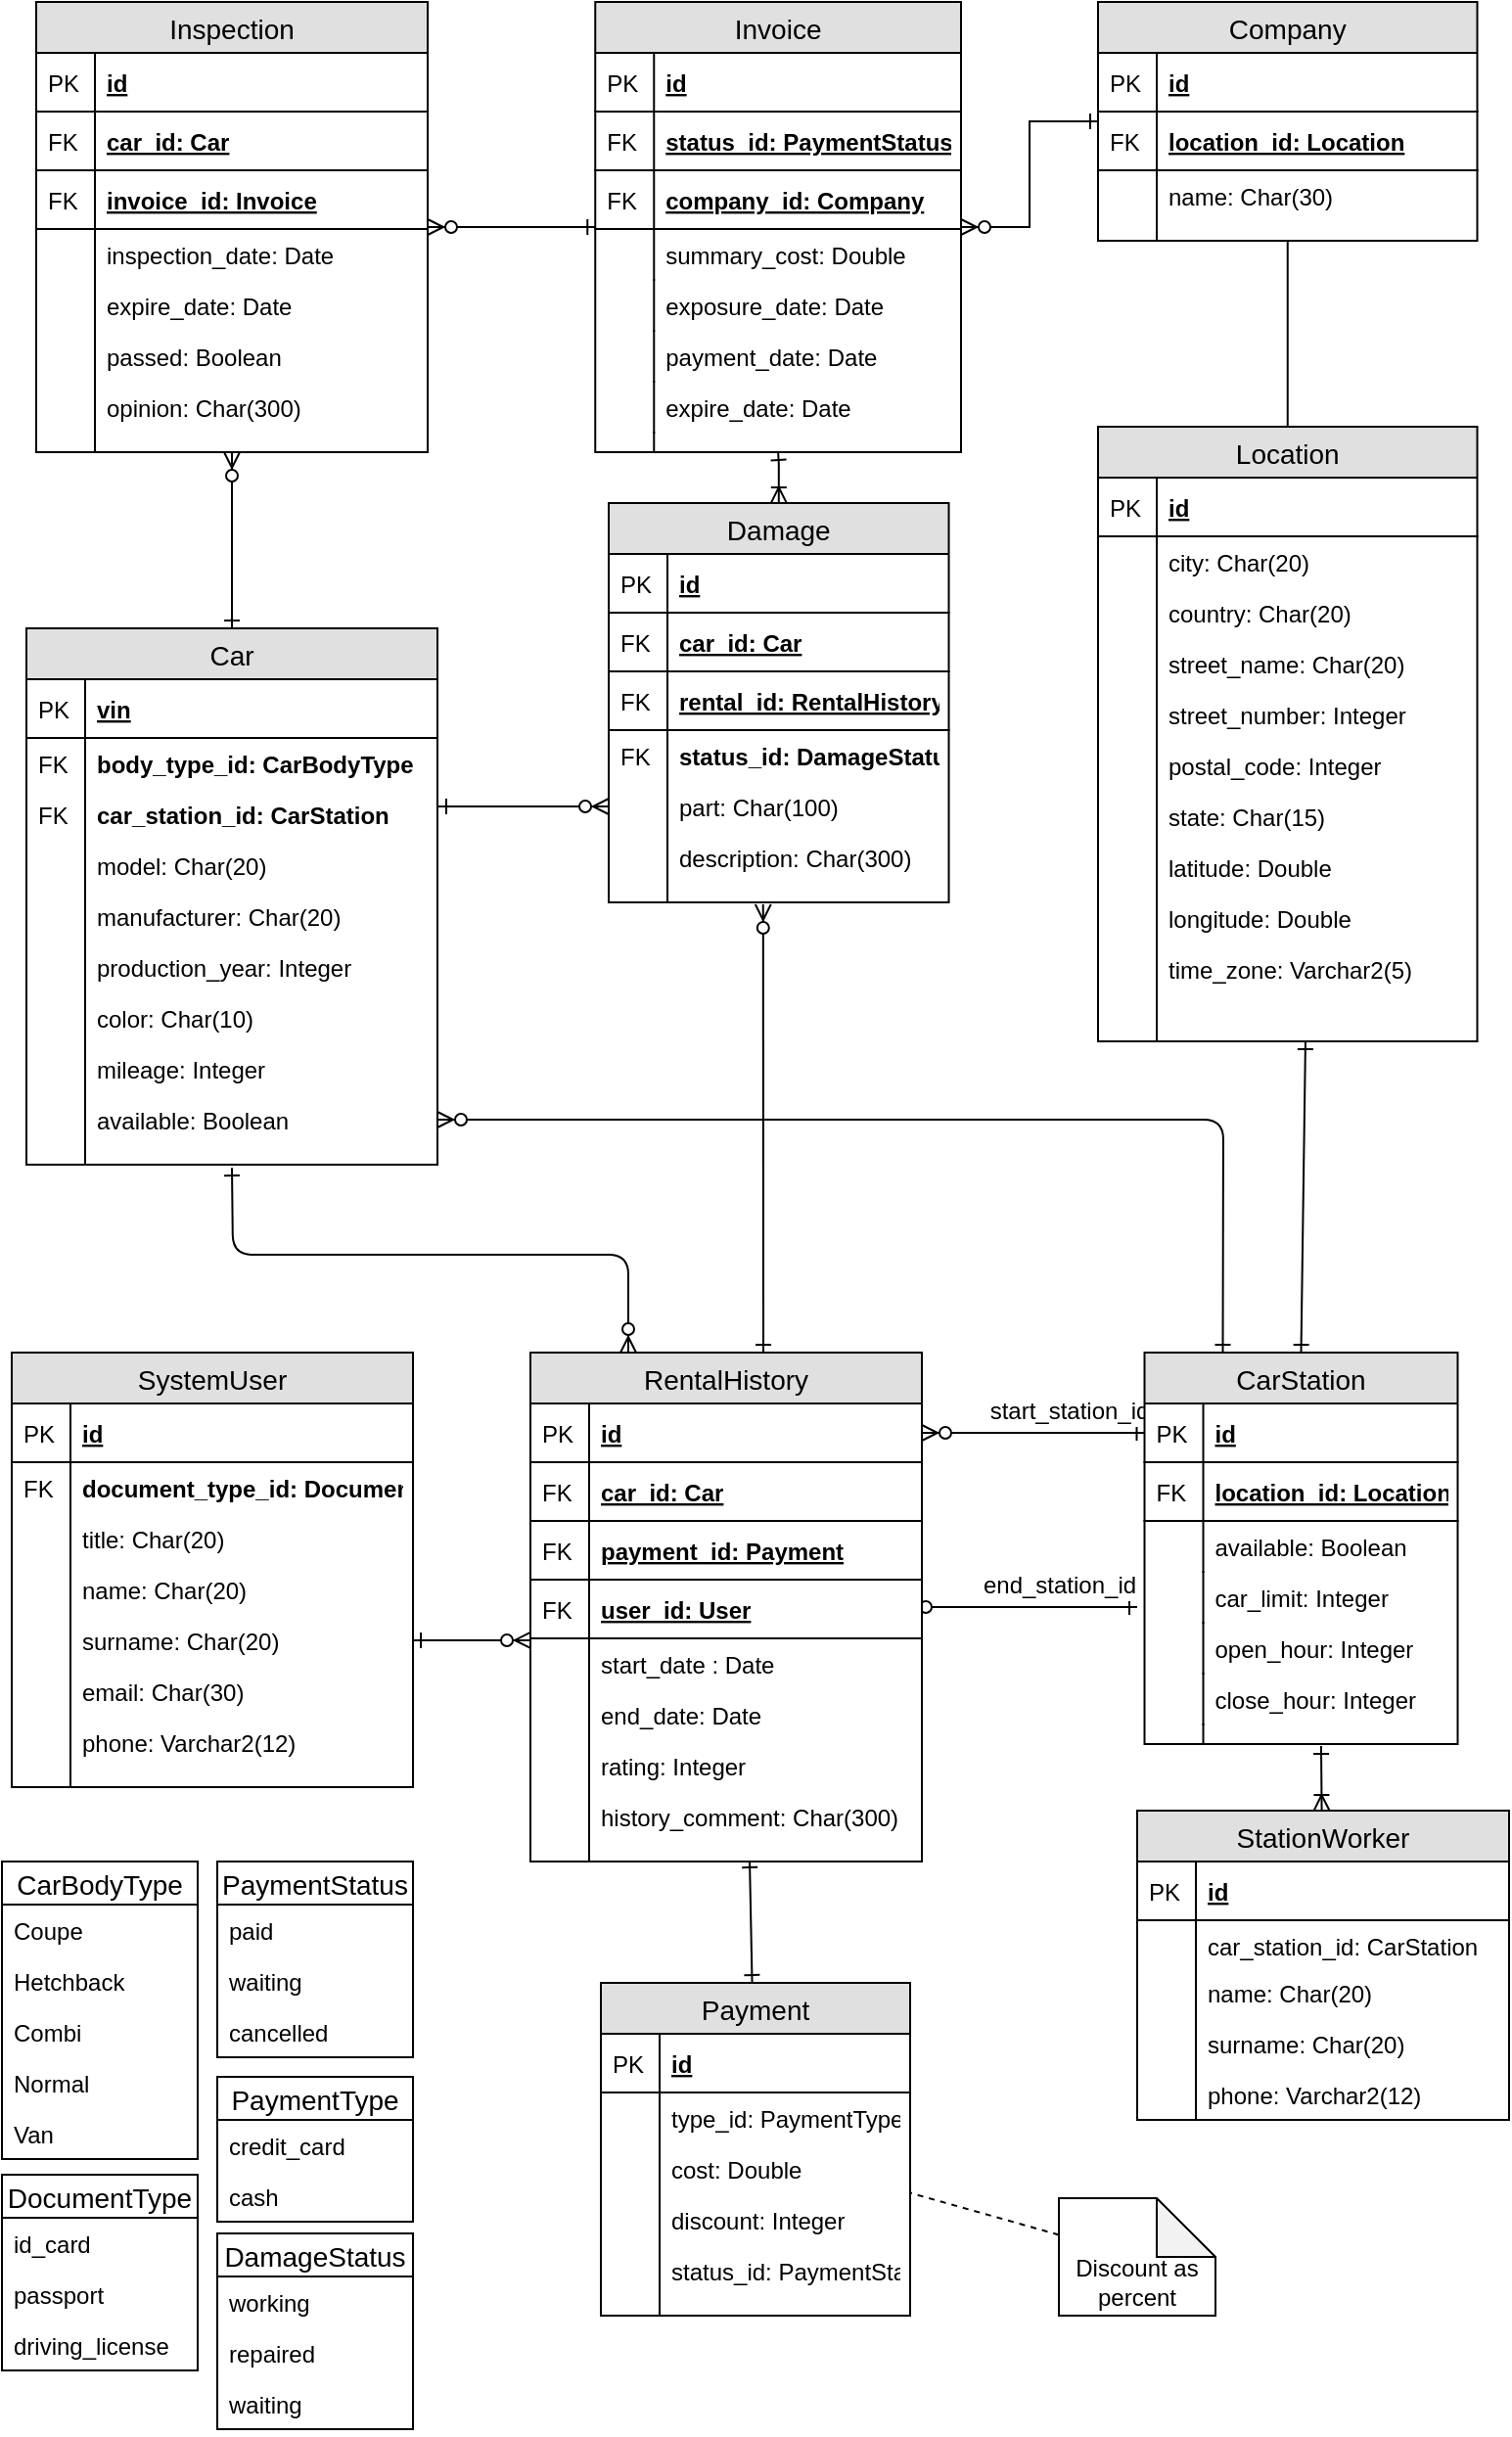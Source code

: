 <mxfile version="12.8.5" type="device"><diagram id="YJqjRamA-JP0-JgcNoxT" name="Page-1"><mxGraphModel dx="868" dy="1626" grid="1" gridSize="10" guides="1" tooltips="1" connect="1" arrows="1" fold="1" page="1" pageScale="1" pageWidth="827" pageHeight="1169" math="0" shadow="0"><root><mxCell id="0"/><mxCell id="1" parent="0"/><mxCell id="U-ymLzvyeHNRFOkbN0aH-200" value="" style="edgeStyle=orthogonalEdgeStyle;rounded=0;orthogonalLoop=1;jettySize=auto;html=1;endArrow=ERone;endFill=0;startArrow=ERoneToMany;startFill=0;" parent="1" source="U-ymLzvyeHNRFOkbN0aH-116" target="U-ymLzvyeHNRFOkbN0aH-189" edge="1"><mxGeometry relative="1" as="geometry"/></mxCell><mxCell id="U-ymLzvyeHNRFOkbN0aH-116" value="Damage" style="swimlane;fontStyle=0;childLayout=stackLayout;horizontal=1;startSize=26;fillColor=#e0e0e0;horizontalStack=0;resizeParent=1;resizeParentMax=0;resizeLast=0;collapsible=1;marginBottom=0;swimlaneFillColor=#ffffff;align=center;fontSize=14;" parent="1" vertex="1"><mxGeometry x="330.01" y="-204" width="173.75" height="204" as="geometry"/></mxCell><mxCell id="ig4J6adZlimezpCAdod6-22" value="id" style="shape=partialRectangle;top=0;left=0;right=0;bottom=1;align=left;verticalAlign=middle;fillColor=none;spacingLeft=34;spacingRight=4;overflow=hidden;rotatable=0;points=[[0,0.5],[1,0.5]];portConstraint=eastwest;dropTarget=0;fontStyle=5;fontSize=12;" parent="U-ymLzvyeHNRFOkbN0aH-116" vertex="1"><mxGeometry y="26" width="173.75" height="30" as="geometry"/></mxCell><mxCell id="ig4J6adZlimezpCAdod6-23" value="PK" style="shape=partialRectangle;top=0;left=0;bottom=0;fillColor=none;align=left;verticalAlign=middle;spacingLeft=4;spacingRight=4;overflow=hidden;rotatable=0;points=[];portConstraint=eastwest;part=1;fontSize=12;" parent="ig4J6adZlimezpCAdod6-22" vertex="1" connectable="0"><mxGeometry width="30" height="30" as="geometry"/></mxCell><mxCell id="ig4J6adZlimezpCAdod6-24" value="car_id: Car" style="shape=partialRectangle;top=0;left=0;right=0;bottom=1;align=left;verticalAlign=middle;fillColor=none;spacingLeft=34;spacingRight=4;overflow=hidden;rotatable=0;points=[[0,0.5],[1,0.5]];portConstraint=eastwest;dropTarget=0;fontStyle=5;fontSize=12;" parent="U-ymLzvyeHNRFOkbN0aH-116" vertex="1"><mxGeometry y="56" width="173.75" height="30" as="geometry"/></mxCell><mxCell id="ig4J6adZlimezpCAdod6-25" value="FK" style="shape=partialRectangle;top=0;left=0;bottom=0;fillColor=none;align=left;verticalAlign=middle;spacingLeft=4;spacingRight=4;overflow=hidden;rotatable=0;points=[];portConstraint=eastwest;part=1;fontSize=12;" parent="ig4J6adZlimezpCAdod6-24" vertex="1" connectable="0"><mxGeometry width="30" height="30" as="geometry"/></mxCell><mxCell id="U-ymLzvyeHNRFOkbN0aH-117" value="rental_id: RentalHistory" style="shape=partialRectangle;top=0;left=0;right=0;bottom=1;align=left;verticalAlign=middle;fillColor=none;spacingLeft=34;spacingRight=4;overflow=hidden;rotatable=0;points=[[0,0.5],[1,0.5]];portConstraint=eastwest;dropTarget=0;fontStyle=5;fontSize=12;" parent="U-ymLzvyeHNRFOkbN0aH-116" vertex="1"><mxGeometry y="86" width="173.75" height="30" as="geometry"/></mxCell><mxCell id="U-ymLzvyeHNRFOkbN0aH-118" value="FK" style="shape=partialRectangle;top=0;left=0;bottom=0;fillColor=none;align=left;verticalAlign=middle;spacingLeft=4;spacingRight=4;overflow=hidden;rotatable=0;points=[];portConstraint=eastwest;part=1;fontSize=12;" parent="U-ymLzvyeHNRFOkbN0aH-117" vertex="1" connectable="0"><mxGeometry width="30" height="30" as="geometry"/></mxCell><mxCell id="U-ymLzvyeHNRFOkbN0aH-169" value="status_id: DamageStatus" style="shape=partialRectangle;top=0;left=0;right=0;bottom=0;align=left;verticalAlign=top;fillColor=none;spacingLeft=34;spacingRight=4;overflow=hidden;rotatable=0;points=[[0,0.5],[1,0.5]];portConstraint=eastwest;dropTarget=0;fontSize=12;fontStyle=1" parent="U-ymLzvyeHNRFOkbN0aH-116" vertex="1"><mxGeometry y="116" width="173.75" height="26" as="geometry"/></mxCell><mxCell id="U-ymLzvyeHNRFOkbN0aH-170" value="FK" style="shape=partialRectangle;top=0;left=0;bottom=0;fillColor=none;align=left;verticalAlign=top;spacingLeft=4;spacingRight=4;overflow=hidden;rotatable=0;points=[];portConstraint=eastwest;part=1;fontSize=12;" parent="U-ymLzvyeHNRFOkbN0aH-169" vertex="1" connectable="0"><mxGeometry width="30" height="26" as="geometry"/></mxCell><mxCell id="U-ymLzvyeHNRFOkbN0aH-165" value="part: Char(100)" style="shape=partialRectangle;top=0;left=0;right=0;bottom=0;align=left;verticalAlign=top;fillColor=none;spacingLeft=34;spacingRight=4;overflow=hidden;rotatable=0;points=[[0,0.5],[1,0.5]];portConstraint=eastwest;dropTarget=0;fontSize=12;" parent="U-ymLzvyeHNRFOkbN0aH-116" vertex="1"><mxGeometry y="142" width="173.75" height="26" as="geometry"/></mxCell><mxCell id="U-ymLzvyeHNRFOkbN0aH-166" value="" style="shape=partialRectangle;top=0;left=0;bottom=0;fillColor=none;align=left;verticalAlign=top;spacingLeft=4;spacingRight=4;overflow=hidden;rotatable=0;points=[];portConstraint=eastwest;part=1;fontSize=12;" parent="U-ymLzvyeHNRFOkbN0aH-165" vertex="1" connectable="0"><mxGeometry width="30" height="26" as="geometry"/></mxCell><mxCell id="U-ymLzvyeHNRFOkbN0aH-167" value="description: Char(300)" style="shape=partialRectangle;top=0;left=0;right=0;bottom=0;align=left;verticalAlign=top;fillColor=none;spacingLeft=34;spacingRight=4;overflow=hidden;rotatable=0;points=[[0,0.5],[1,0.5]];portConstraint=eastwest;dropTarget=0;fontSize=12;" parent="U-ymLzvyeHNRFOkbN0aH-116" vertex="1"><mxGeometry y="168" width="173.75" height="26" as="geometry"/></mxCell><mxCell id="U-ymLzvyeHNRFOkbN0aH-168" value="" style="shape=partialRectangle;top=0;left=0;bottom=0;fillColor=none;align=left;verticalAlign=top;spacingLeft=4;spacingRight=4;overflow=hidden;rotatable=0;points=[];portConstraint=eastwest;part=1;fontSize=12;" parent="U-ymLzvyeHNRFOkbN0aH-167" vertex="1" connectable="0"><mxGeometry width="30" height="26" as="geometry"/></mxCell><mxCell id="U-ymLzvyeHNRFOkbN0aH-133" value="" style="shape=partialRectangle;top=0;left=0;right=0;bottom=0;align=left;verticalAlign=top;fillColor=none;spacingLeft=34;spacingRight=4;overflow=hidden;rotatable=0;points=[[0,0.5],[1,0.5]];portConstraint=eastwest;dropTarget=0;fontSize=12;" parent="U-ymLzvyeHNRFOkbN0aH-116" vertex="1"><mxGeometry y="194" width="173.75" height="10" as="geometry"/></mxCell><mxCell id="U-ymLzvyeHNRFOkbN0aH-134" value="" style="shape=partialRectangle;top=0;left=0;bottom=0;fillColor=none;align=left;verticalAlign=top;spacingLeft=4;spacingRight=4;overflow=hidden;rotatable=0;points=[];portConstraint=eastwest;part=1;fontSize=12;" parent="U-ymLzvyeHNRFOkbN0aH-133" vertex="1" connectable="0"><mxGeometry width="30" height="10" as="geometry"/></mxCell><mxCell id="U-ymLzvyeHNRFOkbN0aH-222" value="" style="edgeStyle=orthogonalEdgeStyle;rounded=0;orthogonalLoop=1;jettySize=auto;html=1;endArrow=ERone;endFill=0;startArrow=ERzeroToMany;startFill=1;" parent="1" source="U-ymLzvyeHNRFOkbN0aH-189" target="U-ymLzvyeHNRFOkbN0aH-207" edge="1"><mxGeometry relative="1" as="geometry"/></mxCell><mxCell id="U-ymLzvyeHNRFOkbN0aH-189" value="Invoice" style="swimlane;fontStyle=0;childLayout=stackLayout;horizontal=1;startSize=26;fillColor=#e0e0e0;horizontalStack=0;resizeParent=1;resizeParentMax=0;resizeLast=0;collapsible=1;marginBottom=0;swimlaneFillColor=#ffffff;align=center;fontSize=14;" parent="1" vertex="1"><mxGeometry x="323.13" y="-460" width="186.87" height="230" as="geometry"/></mxCell><mxCell id="U-ymLzvyeHNRFOkbN0aH-190" value="id" style="shape=partialRectangle;top=0;left=0;right=0;bottom=1;align=left;verticalAlign=middle;fillColor=none;spacingLeft=34;spacingRight=4;overflow=hidden;rotatable=0;points=[[0,0.5],[1,0.5]];portConstraint=eastwest;dropTarget=0;fontStyle=5;fontSize=12;" parent="U-ymLzvyeHNRFOkbN0aH-189" vertex="1"><mxGeometry y="26" width="186.87" height="30" as="geometry"/></mxCell><mxCell id="U-ymLzvyeHNRFOkbN0aH-191" value="PK" style="shape=partialRectangle;top=0;left=0;bottom=0;fillColor=none;align=left;verticalAlign=middle;spacingLeft=4;spacingRight=4;overflow=hidden;rotatable=0;points=[];portConstraint=eastwest;part=1;fontSize=12;" parent="U-ymLzvyeHNRFOkbN0aH-190" vertex="1" connectable="0"><mxGeometry width="30" height="30" as="geometry"/></mxCell><mxCell id="ig4J6adZlimezpCAdod6-8" value="status_id: PaymentStatus" style="shape=partialRectangle;top=0;left=0;right=0;bottom=1;align=left;verticalAlign=middle;fillColor=none;spacingLeft=34;spacingRight=4;overflow=hidden;rotatable=0;points=[[0,0.5],[1,0.5]];portConstraint=eastwest;dropTarget=0;fontStyle=5;fontSize=12;" parent="U-ymLzvyeHNRFOkbN0aH-189" vertex="1"><mxGeometry y="56" width="186.87" height="30" as="geometry"/></mxCell><mxCell id="ig4J6adZlimezpCAdod6-9" value="FK" style="shape=partialRectangle;top=0;left=0;bottom=0;fillColor=none;align=left;verticalAlign=middle;spacingLeft=4;spacingRight=4;overflow=hidden;rotatable=0;points=[];portConstraint=eastwest;part=1;fontSize=12;" parent="ig4J6adZlimezpCAdod6-8" vertex="1" connectable="0"><mxGeometry width="30" height="30" as="geometry"/></mxCell><mxCell id="ig4J6adZlimezpCAdod6-10" value="company_id: Company" style="shape=partialRectangle;top=0;left=0;right=0;bottom=1;align=left;verticalAlign=middle;fillColor=none;spacingLeft=34;spacingRight=4;overflow=hidden;rotatable=0;points=[[0,0.5],[1,0.5]];portConstraint=eastwest;dropTarget=0;fontStyle=5;fontSize=12;" parent="U-ymLzvyeHNRFOkbN0aH-189" vertex="1"><mxGeometry y="86" width="186.87" height="30" as="geometry"/></mxCell><mxCell id="ig4J6adZlimezpCAdod6-11" value="FK" style="shape=partialRectangle;top=0;left=0;bottom=0;fillColor=none;align=left;verticalAlign=middle;spacingLeft=4;spacingRight=4;overflow=hidden;rotatable=0;points=[];portConstraint=eastwest;part=1;fontSize=12;" parent="ig4J6adZlimezpCAdod6-10" vertex="1" connectable="0"><mxGeometry width="30" height="30" as="geometry"/></mxCell><mxCell id="U-ymLzvyeHNRFOkbN0aH-192" value="summary_cost: Double" style="shape=partialRectangle;top=0;left=0;right=0;bottom=0;align=left;verticalAlign=top;fillColor=none;spacingLeft=34;spacingRight=4;overflow=hidden;rotatable=0;points=[[0,0.5],[1,0.5]];portConstraint=eastwest;dropTarget=0;fontSize=12;" parent="U-ymLzvyeHNRFOkbN0aH-189" vertex="1"><mxGeometry y="116" width="186.87" height="26" as="geometry"/></mxCell><mxCell id="U-ymLzvyeHNRFOkbN0aH-193" value="" style="shape=partialRectangle;top=0;left=0;bottom=0;fillColor=none;align=left;verticalAlign=top;spacingLeft=4;spacingRight=4;overflow=hidden;rotatable=0;points=[];portConstraint=eastwest;part=1;fontSize=12;" parent="U-ymLzvyeHNRFOkbN0aH-192" vertex="1" connectable="0"><mxGeometry width="30" height="26" as="geometry"/></mxCell><mxCell id="U-ymLzvyeHNRFOkbN0aH-201" value="exposure_date: Date" style="shape=partialRectangle;top=0;left=0;right=0;bottom=0;align=left;verticalAlign=top;fillColor=none;spacingLeft=34;spacingRight=4;overflow=hidden;rotatable=0;points=[[0,0.5],[1,0.5]];portConstraint=eastwest;dropTarget=0;fontSize=12;" parent="U-ymLzvyeHNRFOkbN0aH-189" vertex="1"><mxGeometry y="142" width="186.87" height="26" as="geometry"/></mxCell><mxCell id="U-ymLzvyeHNRFOkbN0aH-202" value="" style="shape=partialRectangle;top=0;left=0;bottom=0;fillColor=none;align=left;verticalAlign=top;spacingLeft=4;spacingRight=4;overflow=hidden;rotatable=0;points=[];portConstraint=eastwest;part=1;fontSize=12;" parent="U-ymLzvyeHNRFOkbN0aH-201" vertex="1" connectable="0"><mxGeometry width="30" height="26" as="geometry"/></mxCell><mxCell id="U-ymLzvyeHNRFOkbN0aH-203" value="payment_date: Date" style="shape=partialRectangle;top=0;left=0;right=0;bottom=0;align=left;verticalAlign=top;fillColor=none;spacingLeft=34;spacingRight=4;overflow=hidden;rotatable=0;points=[[0,0.5],[1,0.5]];portConstraint=eastwest;dropTarget=0;fontSize=12;" parent="U-ymLzvyeHNRFOkbN0aH-189" vertex="1"><mxGeometry y="168" width="186.87" height="26" as="geometry"/></mxCell><mxCell id="U-ymLzvyeHNRFOkbN0aH-204" value="" style="shape=partialRectangle;top=0;left=0;bottom=0;fillColor=none;align=left;verticalAlign=top;spacingLeft=4;spacingRight=4;overflow=hidden;rotatable=0;points=[];portConstraint=eastwest;part=1;fontSize=12;" parent="U-ymLzvyeHNRFOkbN0aH-203" vertex="1" connectable="0"><mxGeometry width="30" height="26" as="geometry"/></mxCell><mxCell id="U-ymLzvyeHNRFOkbN0aH-205" value="expire_date: Date" style="shape=partialRectangle;top=0;left=0;right=0;bottom=0;align=left;verticalAlign=top;fillColor=none;spacingLeft=34;spacingRight=4;overflow=hidden;rotatable=0;points=[[0,0.5],[1,0.5]];portConstraint=eastwest;dropTarget=0;fontSize=12;" parent="U-ymLzvyeHNRFOkbN0aH-189" vertex="1"><mxGeometry y="194" width="186.87" height="26" as="geometry"/></mxCell><mxCell id="U-ymLzvyeHNRFOkbN0aH-206" value="" style="shape=partialRectangle;top=0;left=0;bottom=0;fillColor=none;align=left;verticalAlign=top;spacingLeft=4;spacingRight=4;overflow=hidden;rotatable=0;points=[];portConstraint=eastwest;part=1;fontSize=12;" parent="U-ymLzvyeHNRFOkbN0aH-205" vertex="1" connectable="0"><mxGeometry width="30" height="26" as="geometry"/></mxCell><mxCell id="U-ymLzvyeHNRFOkbN0aH-198" value="" style="shape=partialRectangle;top=0;left=0;right=0;bottom=0;align=left;verticalAlign=top;fillColor=none;spacingLeft=34;spacingRight=4;overflow=hidden;rotatable=0;points=[[0,0.5],[1,0.5]];portConstraint=eastwest;dropTarget=0;fontSize=12;" parent="U-ymLzvyeHNRFOkbN0aH-189" vertex="1"><mxGeometry y="220" width="186.87" height="10" as="geometry"/></mxCell><mxCell id="U-ymLzvyeHNRFOkbN0aH-199" value="" style="shape=partialRectangle;top=0;left=0;bottom=0;fillColor=none;align=left;verticalAlign=top;spacingLeft=4;spacingRight=4;overflow=hidden;rotatable=0;points=[];portConstraint=eastwest;part=1;fontSize=12;" parent="U-ymLzvyeHNRFOkbN0aH-198" vertex="1" connectable="0"><mxGeometry width="30" height="10" as="geometry"/></mxCell><mxCell id="U-ymLzvyeHNRFOkbN0aH-207" value="Company" style="swimlane;fontStyle=0;childLayout=stackLayout;horizontal=1;startSize=26;fillColor=#e0e0e0;horizontalStack=0;resizeParent=1;resizeParentMax=0;resizeLast=0;collapsible=1;marginBottom=0;swimlaneFillColor=#ffffff;align=center;fontSize=14;" parent="1" vertex="1"><mxGeometry x="580" y="-460" width="193.75" height="122" as="geometry"/></mxCell><mxCell id="U-ymLzvyeHNRFOkbN0aH-208" value="id" style="shape=partialRectangle;top=0;left=0;right=0;bottom=1;align=left;verticalAlign=middle;fillColor=none;spacingLeft=34;spacingRight=4;overflow=hidden;rotatable=0;points=[[0,0.5],[1,0.5]];portConstraint=eastwest;dropTarget=0;fontStyle=5;fontSize=12;" parent="U-ymLzvyeHNRFOkbN0aH-207" vertex="1"><mxGeometry y="26" width="193.75" height="30" as="geometry"/></mxCell><mxCell id="U-ymLzvyeHNRFOkbN0aH-209" value="PK" style="shape=partialRectangle;top=0;left=0;bottom=0;fillColor=none;align=left;verticalAlign=middle;spacingLeft=4;spacingRight=4;overflow=hidden;rotatable=0;points=[];portConstraint=eastwest;part=1;fontSize=12;" parent="U-ymLzvyeHNRFOkbN0aH-208" vertex="1" connectable="0"><mxGeometry width="30" height="30" as="geometry"/></mxCell><mxCell id="ig4J6adZlimezpCAdod6-12" value="location_id: Location" style="shape=partialRectangle;top=0;left=0;right=0;bottom=1;align=left;verticalAlign=middle;fillColor=none;spacingLeft=34;spacingRight=4;overflow=hidden;rotatable=0;points=[[0,0.5],[1,0.5]];portConstraint=eastwest;dropTarget=0;fontStyle=5;fontSize=12;" parent="U-ymLzvyeHNRFOkbN0aH-207" vertex="1"><mxGeometry y="56" width="193.75" height="30" as="geometry"/></mxCell><mxCell id="ig4J6adZlimezpCAdod6-13" value="FK" style="shape=partialRectangle;top=0;left=0;bottom=0;fillColor=none;align=left;verticalAlign=middle;spacingLeft=4;spacingRight=4;overflow=hidden;rotatable=0;points=[];portConstraint=eastwest;part=1;fontSize=12;" parent="ig4J6adZlimezpCAdod6-12" vertex="1" connectable="0"><mxGeometry width="30" height="30" as="geometry"/></mxCell><mxCell id="U-ymLzvyeHNRFOkbN0aH-218" value="name: Char(30)" style="shape=partialRectangle;top=0;left=0;right=0;bottom=0;align=left;verticalAlign=top;fillColor=none;spacingLeft=34;spacingRight=4;overflow=hidden;rotatable=0;points=[[0,0.5],[1,0.5]];portConstraint=eastwest;dropTarget=0;fontSize=12;" parent="U-ymLzvyeHNRFOkbN0aH-207" vertex="1"><mxGeometry y="86" width="193.75" height="26" as="geometry"/></mxCell><mxCell id="U-ymLzvyeHNRFOkbN0aH-219" value="" style="shape=partialRectangle;top=0;left=0;bottom=0;fillColor=none;align=left;verticalAlign=top;spacingLeft=4;spacingRight=4;overflow=hidden;rotatable=0;points=[];portConstraint=eastwest;part=1;fontSize=12;" parent="U-ymLzvyeHNRFOkbN0aH-218" vertex="1" connectable="0"><mxGeometry width="30" height="26" as="geometry"/></mxCell><mxCell id="U-ymLzvyeHNRFOkbN0aH-220" value="" style="shape=partialRectangle;top=0;left=0;right=0;bottom=0;align=left;verticalAlign=top;fillColor=none;spacingLeft=34;spacingRight=4;overflow=hidden;rotatable=0;points=[[0,0.5],[1,0.5]];portConstraint=eastwest;dropTarget=0;fontSize=12;" parent="U-ymLzvyeHNRFOkbN0aH-207" vertex="1"><mxGeometry y="112" width="193.75" height="10" as="geometry"/></mxCell><mxCell id="U-ymLzvyeHNRFOkbN0aH-221" value="" style="shape=partialRectangle;top=0;left=0;bottom=0;fillColor=none;align=left;verticalAlign=top;spacingLeft=4;spacingRight=4;overflow=hidden;rotatable=0;points=[];portConstraint=eastwest;part=1;fontSize=12;" parent="U-ymLzvyeHNRFOkbN0aH-220" vertex="1" connectable="0"><mxGeometry width="30" height="10" as="geometry"/></mxCell><mxCell id="U-ymLzvyeHNRFOkbN0aH-67" value="Discount as percent" style="shape=note;whiteSpace=wrap;html=1;backgroundOutline=1;darkOpacity=0.05;verticalAlign=bottom;" parent="1" vertex="1"><mxGeometry x="560" y="662" width="80" height="60" as="geometry"/></mxCell><mxCell id="U-ymLzvyeHNRFOkbN0aH-69" value="" style="endArrow=none;dashed=1;html=1;" parent="1" source="U-ymLzvyeHNRFOkbN0aH-67" target="T3S3VKFy66_QBAnr66w1-51" edge="1"><mxGeometry width="50" height="50" relative="1" as="geometry"><mxPoint x="750" y="500" as="sourcePoint"/><mxPoint x="800" y="450" as="targetPoint"/></mxGeometry></mxCell><mxCell id="U-ymLzvyeHNRFOkbN0aH-79" value="Location" style="swimlane;fontStyle=0;childLayout=stackLayout;horizontal=1;startSize=26;fillColor=#e0e0e0;horizontalStack=0;resizeParent=1;resizeParentMax=0;resizeLast=0;collapsible=1;marginBottom=0;swimlaneFillColor=#ffffff;align=center;fontSize=14;" parent="1" vertex="1"><mxGeometry x="580" y="-243" width="193.75" height="314" as="geometry"/></mxCell><mxCell id="U-ymLzvyeHNRFOkbN0aH-80" value="id" style="shape=partialRectangle;top=0;left=0;right=0;bottom=1;align=left;verticalAlign=middle;fillColor=none;spacingLeft=34;spacingRight=4;overflow=hidden;rotatable=0;points=[[0,0.5],[1,0.5]];portConstraint=eastwest;dropTarget=0;fontStyle=5;fontSize=12;" parent="U-ymLzvyeHNRFOkbN0aH-79" vertex="1"><mxGeometry y="26" width="193.75" height="30" as="geometry"/></mxCell><mxCell id="U-ymLzvyeHNRFOkbN0aH-81" value="PK" style="shape=partialRectangle;top=0;left=0;bottom=0;fillColor=none;align=left;verticalAlign=middle;spacingLeft=4;spacingRight=4;overflow=hidden;rotatable=0;points=[];portConstraint=eastwest;part=1;fontSize=12;" parent="U-ymLzvyeHNRFOkbN0aH-80" vertex="1" connectable="0"><mxGeometry width="30" height="30" as="geometry"/></mxCell><mxCell id="U-ymLzvyeHNRFOkbN0aH-82" value="city: Char(20)" style="shape=partialRectangle;top=0;left=0;right=0;bottom=0;align=left;verticalAlign=top;fillColor=none;spacingLeft=34;spacingRight=4;overflow=hidden;rotatable=0;points=[[0,0.5],[1,0.5]];portConstraint=eastwest;dropTarget=0;fontSize=12;" parent="U-ymLzvyeHNRFOkbN0aH-79" vertex="1"><mxGeometry y="56" width="193.75" height="26" as="geometry"/></mxCell><mxCell id="U-ymLzvyeHNRFOkbN0aH-83" value="" style="shape=partialRectangle;top=0;left=0;bottom=0;fillColor=none;align=left;verticalAlign=top;spacingLeft=4;spacingRight=4;overflow=hidden;rotatable=0;points=[];portConstraint=eastwest;part=1;fontSize=12;" parent="U-ymLzvyeHNRFOkbN0aH-82" vertex="1" connectable="0"><mxGeometry width="30" height="26" as="geometry"/></mxCell><mxCell id="U-ymLzvyeHNRFOkbN0aH-84" value="country: Char(20)" style="shape=partialRectangle;top=0;left=0;right=0;bottom=0;align=left;verticalAlign=top;fillColor=none;spacingLeft=34;spacingRight=4;overflow=hidden;rotatable=0;points=[[0,0.5],[1,0.5]];portConstraint=eastwest;dropTarget=0;fontSize=12;" parent="U-ymLzvyeHNRFOkbN0aH-79" vertex="1"><mxGeometry y="82" width="193.75" height="26" as="geometry"/></mxCell><mxCell id="U-ymLzvyeHNRFOkbN0aH-85" value="" style="shape=partialRectangle;top=0;left=0;bottom=0;fillColor=none;align=left;verticalAlign=top;spacingLeft=4;spacingRight=4;overflow=hidden;rotatable=0;points=[];portConstraint=eastwest;part=1;fontSize=12;" parent="U-ymLzvyeHNRFOkbN0aH-84" vertex="1" connectable="0"><mxGeometry width="30" height="26" as="geometry"/></mxCell><mxCell id="U-ymLzvyeHNRFOkbN0aH-86" value="street_name: Char(20)" style="shape=partialRectangle;top=0;left=0;right=0;bottom=0;align=left;verticalAlign=top;fillColor=none;spacingLeft=34;spacingRight=4;overflow=hidden;rotatable=0;points=[[0,0.5],[1,0.5]];portConstraint=eastwest;dropTarget=0;fontSize=12;" parent="U-ymLzvyeHNRFOkbN0aH-79" vertex="1"><mxGeometry y="108" width="193.75" height="26" as="geometry"/></mxCell><mxCell id="U-ymLzvyeHNRFOkbN0aH-87" value="" style="shape=partialRectangle;top=0;left=0;bottom=0;fillColor=none;align=left;verticalAlign=top;spacingLeft=4;spacingRight=4;overflow=hidden;rotatable=0;points=[];portConstraint=eastwest;part=1;fontSize=12;" parent="U-ymLzvyeHNRFOkbN0aH-86" vertex="1" connectable="0"><mxGeometry width="30" height="26" as="geometry"/></mxCell><mxCell id="U-ymLzvyeHNRFOkbN0aH-88" value="street_number: Integer" style="shape=partialRectangle;top=0;left=0;right=0;bottom=0;align=left;verticalAlign=top;fillColor=none;spacingLeft=34;spacingRight=4;overflow=hidden;rotatable=0;points=[[0,0.5],[1,0.5]];portConstraint=eastwest;dropTarget=0;fontSize=12;" parent="U-ymLzvyeHNRFOkbN0aH-79" vertex="1"><mxGeometry y="134" width="193.75" height="26" as="geometry"/></mxCell><mxCell id="U-ymLzvyeHNRFOkbN0aH-89" value="" style="shape=partialRectangle;top=0;left=0;bottom=0;fillColor=none;align=left;verticalAlign=top;spacingLeft=4;spacingRight=4;overflow=hidden;rotatable=0;points=[];portConstraint=eastwest;part=1;fontSize=12;" parent="U-ymLzvyeHNRFOkbN0aH-88" vertex="1" connectable="0"><mxGeometry width="30" height="26" as="geometry"/></mxCell><mxCell id="U-ymLzvyeHNRFOkbN0aH-90" value="postal_code: Integer" style="shape=partialRectangle;top=0;left=0;right=0;bottom=0;align=left;verticalAlign=top;fillColor=none;spacingLeft=34;spacingRight=4;overflow=hidden;rotatable=0;points=[[0,0.5],[1,0.5]];portConstraint=eastwest;dropTarget=0;fontSize=12;" parent="U-ymLzvyeHNRFOkbN0aH-79" vertex="1"><mxGeometry y="160" width="193.75" height="26" as="geometry"/></mxCell><mxCell id="U-ymLzvyeHNRFOkbN0aH-91" value="" style="shape=partialRectangle;top=0;left=0;bottom=0;fillColor=none;align=left;verticalAlign=top;spacingLeft=4;spacingRight=4;overflow=hidden;rotatable=0;points=[];portConstraint=eastwest;part=1;fontSize=12;" parent="U-ymLzvyeHNRFOkbN0aH-90" vertex="1" connectable="0"><mxGeometry width="30" height="26" as="geometry"/></mxCell><mxCell id="U-ymLzvyeHNRFOkbN0aH-92" value="state: Char(15)" style="shape=partialRectangle;top=0;left=0;right=0;bottom=0;align=left;verticalAlign=top;fillColor=none;spacingLeft=34;spacingRight=4;overflow=hidden;rotatable=0;points=[[0,0.5],[1,0.5]];portConstraint=eastwest;dropTarget=0;fontSize=12;" parent="U-ymLzvyeHNRFOkbN0aH-79" vertex="1"><mxGeometry y="186" width="193.75" height="26" as="geometry"/></mxCell><mxCell id="U-ymLzvyeHNRFOkbN0aH-93" value="" style="shape=partialRectangle;top=0;left=0;bottom=0;fillColor=none;align=left;verticalAlign=top;spacingLeft=4;spacingRight=4;overflow=hidden;rotatable=0;points=[];portConstraint=eastwest;part=1;fontSize=12;" parent="U-ymLzvyeHNRFOkbN0aH-92" vertex="1" connectable="0"><mxGeometry width="30" height="26" as="geometry"/></mxCell><mxCell id="U-ymLzvyeHNRFOkbN0aH-94" value="latitude: Double" style="shape=partialRectangle;top=0;left=0;right=0;bottom=0;align=left;verticalAlign=top;fillColor=none;spacingLeft=34;spacingRight=4;overflow=hidden;rotatable=0;points=[[0,0.5],[1,0.5]];portConstraint=eastwest;dropTarget=0;fontSize=12;" parent="U-ymLzvyeHNRFOkbN0aH-79" vertex="1"><mxGeometry y="212" width="193.75" height="26" as="geometry"/></mxCell><mxCell id="U-ymLzvyeHNRFOkbN0aH-95" value="" style="shape=partialRectangle;top=0;left=0;bottom=0;fillColor=none;align=left;verticalAlign=top;spacingLeft=4;spacingRight=4;overflow=hidden;rotatable=0;points=[];portConstraint=eastwest;part=1;fontSize=12;" parent="U-ymLzvyeHNRFOkbN0aH-94" vertex="1" connectable="0"><mxGeometry width="30" height="26" as="geometry"/></mxCell><mxCell id="U-ymLzvyeHNRFOkbN0aH-96" value="longitude: Double" style="shape=partialRectangle;top=0;left=0;right=0;bottom=0;align=left;verticalAlign=top;fillColor=none;spacingLeft=34;spacingRight=4;overflow=hidden;rotatable=0;points=[[0,0.5],[1,0.5]];portConstraint=eastwest;dropTarget=0;fontSize=12;" parent="U-ymLzvyeHNRFOkbN0aH-79" vertex="1"><mxGeometry y="238" width="193.75" height="26" as="geometry"/></mxCell><mxCell id="U-ymLzvyeHNRFOkbN0aH-97" value="" style="shape=partialRectangle;top=0;left=0;bottom=0;fillColor=none;align=left;verticalAlign=top;spacingLeft=4;spacingRight=4;overflow=hidden;rotatable=0;points=[];portConstraint=eastwest;part=1;fontSize=12;" parent="U-ymLzvyeHNRFOkbN0aH-96" vertex="1" connectable="0"><mxGeometry width="30" height="26" as="geometry"/></mxCell><mxCell id="U-ymLzvyeHNRFOkbN0aH-98" value="time_zone: Varchar2(5)" style="shape=partialRectangle;top=0;left=0;right=0;bottom=0;align=left;verticalAlign=top;fillColor=none;spacingLeft=34;spacingRight=4;overflow=hidden;rotatable=0;points=[[0,0.5],[1,0.5]];portConstraint=eastwest;dropTarget=0;fontSize=12;" parent="U-ymLzvyeHNRFOkbN0aH-79" vertex="1"><mxGeometry y="264" width="193.75" height="30" as="geometry"/></mxCell><mxCell id="U-ymLzvyeHNRFOkbN0aH-99" value="" style="shape=partialRectangle;top=0;left=0;bottom=0;fillColor=none;align=left;verticalAlign=top;spacingLeft=4;spacingRight=4;overflow=hidden;rotatable=0;points=[];portConstraint=eastwest;part=1;fontSize=12;" parent="U-ymLzvyeHNRFOkbN0aH-98" vertex="1" connectable="0"><mxGeometry width="30" height="30.0" as="geometry"/></mxCell><object label="" test="rewrw" rwerw="rwer" id="U-ymLzvyeHNRFOkbN0aH-100"><mxCell style="shape=partialRectangle;top=0;left=0;right=0;bottom=0;align=left;verticalAlign=top;fillColor=none;spacingLeft=34;spacingRight=4;overflow=hidden;rotatable=0;points=[[0,0.5],[1,0.5]];portConstraint=eastwest;dropTarget=0;fontSize=12;" parent="U-ymLzvyeHNRFOkbN0aH-79" vertex="1"><mxGeometry y="294" width="193.75" height="20" as="geometry"/></mxCell></object><mxCell id="U-ymLzvyeHNRFOkbN0aH-101" value="" style="shape=partialRectangle;top=0;left=0;bottom=0;fillColor=none;align=left;verticalAlign=top;spacingLeft=4;spacingRight=4;overflow=hidden;rotatable=0;points=[];portConstraint=eastwest;part=1;fontSize=12;" parent="U-ymLzvyeHNRFOkbN0aH-100" vertex="1" connectable="0"><mxGeometry width="30" height="20" as="geometry"/></mxCell><mxCell id="U-ymLzvyeHNRFOkbN0aH-146" value="Inspection" style="swimlane;fontStyle=0;childLayout=stackLayout;horizontal=1;startSize=26;fillColor=#e0e0e0;horizontalStack=0;resizeParent=1;resizeParentMax=0;resizeLast=0;collapsible=1;marginBottom=0;swimlaneFillColor=#ffffff;align=center;fontSize=14;" parent="1" vertex="1"><mxGeometry x="37.5" y="-460" width="200" height="230" as="geometry"/></mxCell><mxCell id="U-ymLzvyeHNRFOkbN0aH-147" value="id" style="shape=partialRectangle;top=0;left=0;right=0;bottom=1;align=left;verticalAlign=middle;fillColor=none;spacingLeft=34;spacingRight=4;overflow=hidden;rotatable=0;points=[[0,0.5],[1,0.5]];portConstraint=eastwest;dropTarget=0;fontStyle=5;fontSize=12;" parent="U-ymLzvyeHNRFOkbN0aH-146" vertex="1"><mxGeometry y="26" width="200" height="30" as="geometry"/></mxCell><mxCell id="U-ymLzvyeHNRFOkbN0aH-148" value="PK" style="shape=partialRectangle;top=0;left=0;bottom=0;fillColor=none;align=left;verticalAlign=middle;spacingLeft=4;spacingRight=4;overflow=hidden;rotatable=0;points=[];portConstraint=eastwest;part=1;fontSize=12;" parent="U-ymLzvyeHNRFOkbN0aH-147" vertex="1" connectable="0"><mxGeometry width="30" height="30" as="geometry"/></mxCell><mxCell id="ig4J6adZlimezpCAdod6-3" value="car_id: Car" style="shape=partialRectangle;top=0;left=0;right=0;bottom=1;align=left;verticalAlign=middle;fillColor=none;spacingLeft=34;spacingRight=4;overflow=hidden;rotatable=0;points=[[0,0.5],[1,0.5]];portConstraint=eastwest;dropTarget=0;fontStyle=5;fontSize=12;" parent="U-ymLzvyeHNRFOkbN0aH-146" vertex="1"><mxGeometry y="56" width="200" height="30" as="geometry"/></mxCell><mxCell id="ig4J6adZlimezpCAdod6-4" value="FK" style="shape=partialRectangle;top=0;left=0;bottom=0;fillColor=none;align=left;verticalAlign=middle;spacingLeft=4;spacingRight=4;overflow=hidden;rotatable=0;points=[];portConstraint=eastwest;part=1;fontSize=12;" parent="ig4J6adZlimezpCAdod6-3" vertex="1" connectable="0"><mxGeometry width="30" height="30" as="geometry"/></mxCell><mxCell id="ig4J6adZlimezpCAdod6-5" value="invoice_id: Invoice" style="shape=partialRectangle;top=0;left=0;right=0;bottom=1;align=left;verticalAlign=middle;fillColor=none;spacingLeft=34;spacingRight=4;overflow=hidden;rotatable=0;points=[[0,0.5],[1,0.5]];portConstraint=eastwest;dropTarget=0;fontStyle=5;fontSize=12;" parent="U-ymLzvyeHNRFOkbN0aH-146" vertex="1"><mxGeometry y="86" width="200" height="30" as="geometry"/></mxCell><mxCell id="ig4J6adZlimezpCAdod6-6" value="FK" style="shape=partialRectangle;top=0;left=0;bottom=0;fillColor=none;align=left;verticalAlign=middle;spacingLeft=4;spacingRight=4;overflow=hidden;rotatable=0;points=[];portConstraint=eastwest;part=1;fontSize=12;" parent="ig4J6adZlimezpCAdod6-5" vertex="1" connectable="0"><mxGeometry width="30" height="30" as="geometry"/></mxCell><mxCell id="U-ymLzvyeHNRFOkbN0aH-149" value="inspection_date: Date" style="shape=partialRectangle;top=0;left=0;right=0;bottom=0;align=left;verticalAlign=top;fillColor=none;spacingLeft=34;spacingRight=4;overflow=hidden;rotatable=0;points=[[0,0.5],[1,0.5]];portConstraint=eastwest;dropTarget=0;fontSize=12;" parent="U-ymLzvyeHNRFOkbN0aH-146" vertex="1"><mxGeometry y="116" width="200" height="26" as="geometry"/></mxCell><mxCell id="U-ymLzvyeHNRFOkbN0aH-150" value="" style="shape=partialRectangle;top=0;left=0;bottom=0;fillColor=none;align=left;verticalAlign=top;spacingLeft=4;spacingRight=4;overflow=hidden;rotatable=0;points=[];portConstraint=eastwest;part=1;fontSize=12;" parent="U-ymLzvyeHNRFOkbN0aH-149" vertex="1" connectable="0"><mxGeometry width="30" height="26" as="geometry"/></mxCell><mxCell id="U-ymLzvyeHNRFOkbN0aH-155" value="expire_date: Date" style="shape=partialRectangle;top=0;left=0;right=0;bottom=0;align=left;verticalAlign=top;fillColor=none;spacingLeft=34;spacingRight=4;overflow=hidden;rotatable=0;points=[[0,0.5],[1,0.5]];portConstraint=eastwest;dropTarget=0;fontSize=12;" parent="U-ymLzvyeHNRFOkbN0aH-146" vertex="1"><mxGeometry y="142" width="200" height="26" as="geometry"/></mxCell><mxCell id="U-ymLzvyeHNRFOkbN0aH-156" value="" style="shape=partialRectangle;top=0;left=0;bottom=0;fillColor=none;align=left;verticalAlign=top;spacingLeft=4;spacingRight=4;overflow=hidden;rotatable=0;points=[];portConstraint=eastwest;part=1;fontSize=12;" parent="U-ymLzvyeHNRFOkbN0aH-155" vertex="1" connectable="0"><mxGeometry width="30" height="26" as="geometry"/></mxCell><mxCell id="U-ymLzvyeHNRFOkbN0aH-157" value="passed: Boolean" style="shape=partialRectangle;top=0;left=0;right=0;bottom=0;align=left;verticalAlign=top;fillColor=none;spacingLeft=34;spacingRight=4;overflow=hidden;rotatable=0;points=[[0,0.5],[1,0.5]];portConstraint=eastwest;dropTarget=0;fontSize=12;" parent="U-ymLzvyeHNRFOkbN0aH-146" vertex="1"><mxGeometry y="168" width="200" height="26" as="geometry"/></mxCell><mxCell id="U-ymLzvyeHNRFOkbN0aH-158" value="" style="shape=partialRectangle;top=0;left=0;bottom=0;fillColor=none;align=left;verticalAlign=top;spacingLeft=4;spacingRight=4;overflow=hidden;rotatable=0;points=[];portConstraint=eastwest;part=1;fontSize=12;" parent="U-ymLzvyeHNRFOkbN0aH-157" vertex="1" connectable="0"><mxGeometry width="30" height="26" as="geometry"/></mxCell><mxCell id="U-ymLzvyeHNRFOkbN0aH-161" value="opinion: Char(300) " style="shape=partialRectangle;top=0;left=0;right=0;bottom=0;align=left;verticalAlign=top;fillColor=none;spacingLeft=34;spacingRight=4;overflow=hidden;rotatable=0;points=[[0,0.5],[1,0.5]];portConstraint=eastwest;dropTarget=0;fontSize=12;" parent="U-ymLzvyeHNRFOkbN0aH-146" vertex="1"><mxGeometry y="194" width="200" height="26" as="geometry"/></mxCell><mxCell id="U-ymLzvyeHNRFOkbN0aH-162" value="" style="shape=partialRectangle;top=0;left=0;bottom=0;fillColor=none;align=left;verticalAlign=top;spacingLeft=4;spacingRight=4;overflow=hidden;rotatable=0;points=[];portConstraint=eastwest;part=1;fontSize=12;" parent="U-ymLzvyeHNRFOkbN0aH-161" vertex="1" connectable="0"><mxGeometry width="30" height="26" as="geometry"/></mxCell><mxCell id="U-ymLzvyeHNRFOkbN0aH-151" value="" style="shape=partialRectangle;top=0;left=0;right=0;bottom=0;align=left;verticalAlign=top;fillColor=none;spacingLeft=34;spacingRight=4;overflow=hidden;rotatable=0;points=[[0,0.5],[1,0.5]];portConstraint=eastwest;dropTarget=0;fontSize=12;" parent="U-ymLzvyeHNRFOkbN0aH-146" vertex="1"><mxGeometry y="220" width="200" height="10" as="geometry"/></mxCell><mxCell id="U-ymLzvyeHNRFOkbN0aH-152" value="" style="shape=partialRectangle;top=0;left=0;bottom=0;fillColor=none;align=left;verticalAlign=top;spacingLeft=4;spacingRight=4;overflow=hidden;rotatable=0;points=[];portConstraint=eastwest;part=1;fontSize=12;" parent="U-ymLzvyeHNRFOkbN0aH-151" vertex="1" connectable="0"><mxGeometry width="30" height="10" as="geometry"/></mxCell><mxCell id="U-ymLzvyeHNRFOkbN0aH-153" value="" style="endArrow=ERzeroToMany;html=1;startArrow=ERone;startFill=0;endFill=1;" parent="1" source="T3S3VKFy66_QBAnr66w1-14" target="U-ymLzvyeHNRFOkbN0aH-146" edge="1"><mxGeometry width="50" height="50" relative="1" as="geometry"><mxPoint x="260" y="10" as="sourcePoint"/><mxPoint x="310" y="-40" as="targetPoint"/></mxGeometry></mxCell><mxCell id="U-ymLzvyeHNRFOkbN0aH-154" value="" style="endArrow=ERzeroToMany;html=1;startArrow=ERone;startFill=0;endFill=1;entryX=0.454;entryY=1.1;entryDx=0;entryDy=0;entryPerimeter=0;exitX=0.595;exitY=0;exitDx=0;exitDy=0;exitPerimeter=0;" parent="1" source="T3S3VKFy66_QBAnr66w1-1" target="U-ymLzvyeHNRFOkbN0aH-133" edge="1"><mxGeometry width="50" height="50" relative="1" as="geometry"><mxPoint x="420" y="20" as="sourcePoint"/><mxPoint x="470" y="-30" as="targetPoint"/></mxGeometry></mxCell><mxCell id="U-ymLzvyeHNRFOkbN0aH-236" value="" style="endArrow=ERone;html=1;startArrow=ERzeroToMany;startFill=1;endFill=0;" parent="1" source="U-ymLzvyeHNRFOkbN0aH-146" target="U-ymLzvyeHNRFOkbN0aH-189" edge="1"><mxGeometry width="50" height="50" relative="1" as="geometry"><mxPoint x="220" y="-150" as="sourcePoint"/><mxPoint x="270" y="-200" as="targetPoint"/></mxGeometry></mxCell><mxCell id="U-ymLzvyeHNRFOkbN0aH-237" value="" style="endArrow=ERone;html=1;exitX=1;exitY=0.5;exitDx=0;exitDy=0;entryX=0;entryY=0.5;entryDx=0;entryDy=0;startArrow=ERzeroToMany;startFill=1;endFill=0;" parent="1" source="T3S3VKFy66_QBAnr66w1-2" target="U-ymLzvyeHNRFOkbN0aH-2" edge="1"><mxGeometry width="50" height="50" relative="1" as="geometry"><mxPoint x="520" y="340" as="sourcePoint"/><mxPoint x="570" y="290" as="targetPoint"/><Array as="points"/></mxGeometry></mxCell><mxCell id="U-ymLzvyeHNRFOkbN0aH-238" value="start_station_id" style="text;html=1;align=center;verticalAlign=middle;resizable=0;points=[];labelBackgroundColor=#ffffff;" parent="U-ymLzvyeHNRFOkbN0aH-237" vertex="1" connectable="0"><mxGeometry x="0.533" relative="1" as="geometry"><mxPoint x="-12.01" y="-11" as="offset"/></mxGeometry></mxCell><mxCell id="U-ymLzvyeHNRFOkbN0aH-239" value="" style="endArrow=ERone;html=1;exitX=1;exitY=0.5;exitDx=0;exitDy=0;entryX=0;entryY=0.5;entryDx=0;entryDy=0;startArrow=ERzeroToMany;startFill=1;endFill=0;" parent="1" edge="1"><mxGeometry width="50" height="50" relative="1" as="geometry"><mxPoint x="480.01" y="360" as="sourcePoint"/><mxPoint x="600" y="360" as="targetPoint"/><Array as="points"/></mxGeometry></mxCell><mxCell id="U-ymLzvyeHNRFOkbN0aH-240" value="end_station_id" style="text;html=1;align=center;verticalAlign=middle;resizable=0;points=[];labelBackgroundColor=#ffffff;" parent="U-ymLzvyeHNRFOkbN0aH-239" vertex="1" connectable="0"><mxGeometry x="0.533" relative="1" as="geometry"><mxPoint x="-12.01" y="-11" as="offset"/></mxGeometry></mxCell><mxCell id="U-ymLzvyeHNRFOkbN0aH-241" value="" style="endArrow=ERone;html=1;startArrow=ERoneToMany;startFill=0;endFill=0;entryX=0.564;entryY=1.1;entryDx=0;entryDy=0;entryPerimeter=0;" parent="1" source="U-ymLzvyeHNRFOkbN0aH-176" target="U-ymLzvyeHNRFOkbN0aH-10" edge="1"><mxGeometry width="50" height="50" relative="1" as="geometry"><mxPoint x="510" y="480" as="sourcePoint"/><mxPoint x="689" y="430" as="targetPoint"/></mxGeometry></mxCell><mxCell id="U-ymLzvyeHNRFOkbN0aH-242" value="" style="endArrow=ERone;html=1;startArrow=ERone;startFill=0;endFill=0;entryX=0.56;entryY=0.9;entryDx=0;entryDy=0;entryPerimeter=0;" parent="1" source="T3S3VKFy66_QBAnr66w1-51" target="T3S3VKFy66_QBAnr66w1-10" edge="1"><mxGeometry width="50" height="50" relative="1" as="geometry"><mxPoint x="250" y="480" as="sourcePoint"/><mxPoint x="300" y="430" as="targetPoint"/></mxGeometry></mxCell><mxCell id="U-ymLzvyeHNRFOkbN0aH-243" value="" style="endArrow=ERone;html=1;exitX=0.5;exitY=0;exitDx=0;exitDy=0;entryX=0.547;entryY=1;entryDx=0;entryDy=0;entryPerimeter=0;startArrow=ERone;startFill=0;endFill=0;" parent="1" source="U-ymLzvyeHNRFOkbN0aH-1" target="U-ymLzvyeHNRFOkbN0aH-100" edge="1"><mxGeometry width="50" height="50" relative="1" as="geometry"><mxPoint x="686" y="140" as="sourcePoint"/><mxPoint x="686" y="71" as="targetPoint"/></mxGeometry></mxCell><mxCell id="U-ymLzvyeHNRFOkbN0aH-244" value="" style="endArrow=ERone;html=1;exitX=0.25;exitY=0;exitDx=0;exitDy=0;entryX=0.5;entryY=1.157;entryDx=0;entryDy=0;startArrow=ERzeroToMany;startFill=1;endFill=0;entryPerimeter=0;" parent="1" source="T3S3VKFy66_QBAnr66w1-1" target="T3S3VKFy66_QBAnr66w1-23" edge="1"><mxGeometry width="50" height="50" relative="1" as="geometry"><mxPoint x="280" y="60" as="sourcePoint"/><mxPoint x="330" y="10" as="targetPoint"/><Array as="points"><mxPoint x="340" y="180"/><mxPoint x="138" y="180"/></Array></mxGeometry></mxCell><mxCell id="U-ymLzvyeHNRFOkbN0aH-245" value="" style="endArrow=ERzeroToMany;html=1;entryX=0;entryY=0.5;entryDx=0;entryDy=0;endFill=1;startArrow=ERone;startFill=0;" parent="1" target="U-ymLzvyeHNRFOkbN0aH-165" edge="1"><mxGeometry width="50" height="50" relative="1" as="geometry"><mxPoint x="243" y="-49" as="sourcePoint"/><mxPoint x="310" y="-100" as="targetPoint"/></mxGeometry></mxCell><mxCell id="U-ymLzvyeHNRFOkbN0aH-246" value="" style="endArrow=ERzeroToMany;html=1;exitX=1;exitY=0.5;exitDx=0;exitDy=0;entryX=0;entryY=0.038;entryDx=0;entryDy=0;startArrow=ERone;startFill=0;endFill=1;entryPerimeter=0;" parent="1" source="T3S3VKFy66_QBAnr66w1-70" target="T3S3VKFy66_QBAnr66w1-4" edge="1"><mxGeometry width="50" height="50" relative="1" as="geometry"><mxPoint x="250" y="430" as="sourcePoint"/><mxPoint x="300" y="380" as="targetPoint"/></mxGeometry></mxCell><mxCell id="ig4J6adZlimezpCAdod6-7" value="" style="endArrow=none;html=1;exitX=0.5;exitY=0;exitDx=0;exitDy=0;" parent="1" source="U-ymLzvyeHNRFOkbN0aH-79" target="U-ymLzvyeHNRFOkbN0aH-207" edge="1"><mxGeometry width="50" height="50" relative="1" as="geometry"><mxPoint x="390" y="-130" as="sourcePoint"/><mxPoint x="440" y="-180" as="targetPoint"/></mxGeometry></mxCell><mxCell id="T3S3VKFy66_QBAnr66w1-1" value="RentalHistory" style="swimlane;fontStyle=0;childLayout=stackLayout;horizontal=1;startSize=26;fillColor=#e0e0e0;horizontalStack=0;resizeParent=1;resizeParentMax=0;resizeLast=0;collapsible=1;marginBottom=0;swimlaneFillColor=#ffffff;align=center;fontSize=14;" parent="1" vertex="1"><mxGeometry x="290" y="230" width="200" height="260" as="geometry"/></mxCell><mxCell id="T3S3VKFy66_QBAnr66w1-2" value="id" style="shape=partialRectangle;top=0;left=0;right=0;bottom=1;align=left;verticalAlign=middle;fillColor=none;spacingLeft=34;spacingRight=4;overflow=hidden;rotatable=0;points=[[0,0.5],[1,0.5]];portConstraint=eastwest;dropTarget=0;fontStyle=5;fontSize=12;" parent="T3S3VKFy66_QBAnr66w1-1" vertex="1"><mxGeometry y="26" width="200" height="30" as="geometry"/></mxCell><mxCell id="T3S3VKFy66_QBAnr66w1-3" value="PK" style="shape=partialRectangle;top=0;left=0;bottom=0;fillColor=none;align=left;verticalAlign=middle;spacingLeft=4;spacingRight=4;overflow=hidden;rotatable=0;points=[];portConstraint=eastwest;part=1;fontSize=12;" parent="T3S3VKFy66_QBAnr66w1-2" vertex="1" connectable="0"><mxGeometry width="30" height="30" as="geometry"/></mxCell><mxCell id="A-brT_a0ULq036A9pOsv-9" value="car_id: Car" style="shape=partialRectangle;top=0;left=0;right=0;bottom=1;align=left;verticalAlign=middle;fillColor=none;spacingLeft=34;spacingRight=4;overflow=hidden;rotatable=0;points=[[0,0.5],[1,0.5]];portConstraint=eastwest;dropTarget=0;fontStyle=5;fontSize=12;" parent="T3S3VKFy66_QBAnr66w1-1" vertex="1"><mxGeometry y="56" width="200" height="30" as="geometry"/></mxCell><mxCell id="A-brT_a0ULq036A9pOsv-10" value="FK" style="shape=partialRectangle;top=0;left=0;bottom=0;fillColor=none;align=left;verticalAlign=middle;spacingLeft=4;spacingRight=4;overflow=hidden;rotatable=0;points=[];portConstraint=eastwest;part=1;fontSize=12;" parent="A-brT_a0ULq036A9pOsv-9" vertex="1" connectable="0"><mxGeometry width="30" height="30" as="geometry"/></mxCell><mxCell id="ig4J6adZlimezpCAdod6-16" value="payment_id: Payment" style="shape=partialRectangle;top=0;left=0;right=0;bottom=1;align=left;verticalAlign=middle;fillColor=none;spacingLeft=34;spacingRight=4;overflow=hidden;rotatable=0;points=[[0,0.5],[1,0.5]];portConstraint=eastwest;dropTarget=0;fontStyle=5;fontSize=12;" parent="T3S3VKFy66_QBAnr66w1-1" vertex="1"><mxGeometry y="86" width="200" height="30" as="geometry"/></mxCell><mxCell id="ig4J6adZlimezpCAdod6-17" value="FK" style="shape=partialRectangle;top=0;left=0;bottom=0;fillColor=none;align=left;verticalAlign=middle;spacingLeft=4;spacingRight=4;overflow=hidden;rotatable=0;points=[];portConstraint=eastwest;part=1;fontSize=12;" parent="ig4J6adZlimezpCAdod6-16" vertex="1" connectable="0"><mxGeometry width="30" height="30" as="geometry"/></mxCell><mxCell id="A-brT_a0ULq036A9pOsv-1" value="user_id: User" style="shape=partialRectangle;top=0;left=0;right=0;bottom=1;align=left;verticalAlign=middle;fillColor=none;spacingLeft=34;spacingRight=4;overflow=hidden;rotatable=0;points=[[0,0.5],[1,0.5]];portConstraint=eastwest;dropTarget=0;fontStyle=5;fontSize=12;" parent="T3S3VKFy66_QBAnr66w1-1" vertex="1"><mxGeometry y="116" width="200" height="30" as="geometry"/></mxCell><mxCell id="A-brT_a0ULq036A9pOsv-2" value="FK" style="shape=partialRectangle;top=0;left=0;bottom=0;fillColor=none;align=left;verticalAlign=middle;spacingLeft=4;spacingRight=4;overflow=hidden;rotatable=0;points=[];portConstraint=eastwest;part=1;fontSize=12;" parent="A-brT_a0ULq036A9pOsv-1" vertex="1" connectable="0"><mxGeometry width="30" height="30" as="geometry"/></mxCell><mxCell id="T3S3VKFy66_QBAnr66w1-4" value="start_date : Date" style="shape=partialRectangle;top=0;left=0;right=0;bottom=0;align=left;verticalAlign=top;fillColor=none;spacingLeft=34;spacingRight=4;overflow=hidden;rotatable=0;points=[[0,0.5],[1,0.5]];portConstraint=eastwest;dropTarget=0;fontSize=12;" parent="T3S3VKFy66_QBAnr66w1-1" vertex="1"><mxGeometry y="146" width="200" height="26" as="geometry"/></mxCell><mxCell id="T3S3VKFy66_QBAnr66w1-5" value="" style="shape=partialRectangle;top=0;left=0;bottom=0;fillColor=none;align=left;verticalAlign=top;spacingLeft=4;spacingRight=4;overflow=hidden;rotatable=0;points=[];portConstraint=eastwest;part=1;fontSize=12;" parent="T3S3VKFy66_QBAnr66w1-4" vertex="1" connectable="0"><mxGeometry width="30" height="26" as="geometry"/></mxCell><mxCell id="T3S3VKFy66_QBAnr66w1-6" value="end_date: Date" style="shape=partialRectangle;top=0;left=0;right=0;bottom=0;align=left;verticalAlign=top;fillColor=none;spacingLeft=34;spacingRight=4;overflow=hidden;rotatable=0;points=[[0,0.5],[1,0.5]];portConstraint=eastwest;dropTarget=0;fontSize=12;" parent="T3S3VKFy66_QBAnr66w1-1" vertex="1"><mxGeometry y="172" width="200" height="26" as="geometry"/></mxCell><mxCell id="T3S3VKFy66_QBAnr66w1-7" value="" style="shape=partialRectangle;top=0;left=0;bottom=0;fillColor=none;align=left;verticalAlign=top;spacingLeft=4;spacingRight=4;overflow=hidden;rotatable=0;points=[];portConstraint=eastwest;part=1;fontSize=12;" parent="T3S3VKFy66_QBAnr66w1-6" vertex="1" connectable="0"><mxGeometry width="30" height="26" as="geometry"/></mxCell><mxCell id="U-ymLzvyeHNRFOkbN0aH-114" value="rating: Integer" style="shape=partialRectangle;top=0;left=0;right=0;bottom=0;align=left;verticalAlign=top;fillColor=none;spacingLeft=34;spacingRight=4;overflow=hidden;rotatable=0;points=[[0,0.5],[1,0.5]];portConstraint=eastwest;dropTarget=0;fontSize=12;" parent="T3S3VKFy66_QBAnr66w1-1" vertex="1"><mxGeometry y="198" width="200" height="26" as="geometry"/></mxCell><mxCell id="U-ymLzvyeHNRFOkbN0aH-115" value="" style="shape=partialRectangle;top=0;left=0;bottom=0;fillColor=none;align=left;verticalAlign=top;spacingLeft=4;spacingRight=4;overflow=hidden;rotatable=0;points=[];portConstraint=eastwest;part=1;fontSize=12;" parent="U-ymLzvyeHNRFOkbN0aH-114" vertex="1" connectable="0"><mxGeometry width="30" height="26" as="geometry"/></mxCell><mxCell id="T3S3VKFy66_QBAnr66w1-12" value="history_comment: Char(300)" style="shape=partialRectangle;top=0;left=0;right=0;bottom=0;align=left;verticalAlign=top;fillColor=none;spacingLeft=34;spacingRight=4;overflow=hidden;rotatable=0;points=[[0,0.5],[1,0.5]];portConstraint=eastwest;dropTarget=0;fontSize=12;" parent="T3S3VKFy66_QBAnr66w1-1" vertex="1"><mxGeometry y="224" width="200" height="26" as="geometry"/></mxCell><mxCell id="T3S3VKFy66_QBAnr66w1-13" value="" style="shape=partialRectangle;top=0;left=0;bottom=0;fillColor=none;align=left;verticalAlign=top;spacingLeft=4;spacingRight=4;overflow=hidden;rotatable=0;points=[];portConstraint=eastwest;part=1;fontSize=12;" parent="T3S3VKFy66_QBAnr66w1-12" vertex="1" connectable="0"><mxGeometry width="30" height="26" as="geometry"/></mxCell><mxCell id="T3S3VKFy66_QBAnr66w1-10" value="" style="shape=partialRectangle;top=0;left=0;right=0;bottom=0;align=left;verticalAlign=top;fillColor=none;spacingLeft=34;spacingRight=4;overflow=hidden;rotatable=0;points=[[0,0.5],[1,0.5]];portConstraint=eastwest;dropTarget=0;fontSize=12;" parent="T3S3VKFy66_QBAnr66w1-1" vertex="1"><mxGeometry y="250" width="200" height="10" as="geometry"/></mxCell><mxCell id="T3S3VKFy66_QBAnr66w1-11" value="" style="shape=partialRectangle;top=0;left=0;bottom=0;fillColor=none;align=left;verticalAlign=top;spacingLeft=4;spacingRight=4;overflow=hidden;rotatable=0;points=[];portConstraint=eastwest;part=1;fontSize=12;" parent="T3S3VKFy66_QBAnr66w1-10" vertex="1" connectable="0"><mxGeometry width="30" height="10" as="geometry"/></mxCell><mxCell id="T3S3VKFy66_QBAnr66w1-65" value="SystemUser" style="swimlane;fontStyle=0;childLayout=stackLayout;horizontal=1;startSize=26;fillColor=#e0e0e0;horizontalStack=0;resizeParent=1;resizeParentMax=0;resizeLast=0;collapsible=1;marginBottom=0;swimlaneFillColor=#ffffff;align=center;fontSize=14;" parent="1" vertex="1"><mxGeometry x="25" y="230" width="205" height="222" as="geometry"/></mxCell><mxCell id="T3S3VKFy66_QBAnr66w1-66" value="id" style="shape=partialRectangle;top=0;left=0;right=0;bottom=1;align=left;verticalAlign=middle;fillColor=none;spacingLeft=34;spacingRight=4;overflow=hidden;rotatable=0;points=[[0,0.5],[1,0.5]];portConstraint=eastwest;dropTarget=0;fontStyle=5;fontSize=12;" parent="T3S3VKFy66_QBAnr66w1-65" vertex="1"><mxGeometry y="26" width="205" height="30" as="geometry"/></mxCell><mxCell id="T3S3VKFy66_QBAnr66w1-67" value="PK" style="shape=partialRectangle;top=0;left=0;bottom=0;fillColor=none;align=left;verticalAlign=middle;spacingLeft=4;spacingRight=4;overflow=hidden;rotatable=0;points=[];portConstraint=eastwest;part=1;fontSize=12;" parent="T3S3VKFy66_QBAnr66w1-66" vertex="1" connectable="0"><mxGeometry width="30" height="30" as="geometry"/></mxCell><mxCell id="U-ymLzvyeHNRFOkbN0aH-104" value="document_type_id: DocumentType" style="shape=partialRectangle;top=0;left=0;right=0;bottom=0;align=left;verticalAlign=top;fillColor=none;spacingLeft=34;spacingRight=4;overflow=hidden;rotatable=0;points=[[0,0.5],[1,0.5]];portConstraint=eastwest;dropTarget=0;fontSize=12;fontStyle=1" parent="T3S3VKFy66_QBAnr66w1-65" vertex="1"><mxGeometry y="56" width="205" height="26" as="geometry"/></mxCell><mxCell id="U-ymLzvyeHNRFOkbN0aH-105" value="FK" style="shape=partialRectangle;top=0;left=0;bottom=0;fillColor=none;align=left;verticalAlign=top;spacingLeft=4;spacingRight=4;overflow=hidden;rotatable=0;points=[];portConstraint=eastwest;part=1;fontSize=12;" parent="U-ymLzvyeHNRFOkbN0aH-104" vertex="1" connectable="0"><mxGeometry width="30" height="26" as="geometry"/></mxCell><mxCell id="ig4J6adZlimezpCAdod6-18" value="title: Char(20)" style="shape=partialRectangle;top=0;left=0;right=0;bottom=0;align=left;verticalAlign=top;fillColor=none;spacingLeft=34;spacingRight=4;overflow=hidden;rotatable=0;points=[[0,0.5],[1,0.5]];portConstraint=eastwest;dropTarget=0;fontSize=12;" parent="T3S3VKFy66_QBAnr66w1-65" vertex="1"><mxGeometry y="82" width="205" height="26" as="geometry"/></mxCell><mxCell id="ig4J6adZlimezpCAdod6-19" value="" style="shape=partialRectangle;top=0;left=0;bottom=0;fillColor=none;align=left;verticalAlign=top;spacingLeft=4;spacingRight=4;overflow=hidden;rotatable=0;points=[];portConstraint=eastwest;part=1;fontSize=12;" parent="ig4J6adZlimezpCAdod6-18" vertex="1" connectable="0"><mxGeometry width="30" height="26" as="geometry"/></mxCell><mxCell id="T3S3VKFy66_QBAnr66w1-68" value="name: Char(20)" style="shape=partialRectangle;top=0;left=0;right=0;bottom=0;align=left;verticalAlign=top;fillColor=none;spacingLeft=34;spacingRight=4;overflow=hidden;rotatable=0;points=[[0,0.5],[1,0.5]];portConstraint=eastwest;dropTarget=0;fontSize=12;" parent="T3S3VKFy66_QBAnr66w1-65" vertex="1"><mxGeometry y="108" width="205" height="26" as="geometry"/></mxCell><mxCell id="T3S3VKFy66_QBAnr66w1-69" value="" style="shape=partialRectangle;top=0;left=0;bottom=0;fillColor=none;align=left;verticalAlign=top;spacingLeft=4;spacingRight=4;overflow=hidden;rotatable=0;points=[];portConstraint=eastwest;part=1;fontSize=12;" parent="T3S3VKFy66_QBAnr66w1-68" vertex="1" connectable="0"><mxGeometry width="30" height="26" as="geometry"/></mxCell><mxCell id="T3S3VKFy66_QBAnr66w1-70" value="surname: Char(20)" style="shape=partialRectangle;top=0;left=0;right=0;bottom=0;align=left;verticalAlign=top;fillColor=none;spacingLeft=34;spacingRight=4;overflow=hidden;rotatable=0;points=[[0,0.5],[1,0.5]];portConstraint=eastwest;dropTarget=0;fontSize=12;" parent="T3S3VKFy66_QBAnr66w1-65" vertex="1"><mxGeometry y="134" width="205" height="26" as="geometry"/></mxCell><mxCell id="T3S3VKFy66_QBAnr66w1-71" value="" style="shape=partialRectangle;top=0;left=0;bottom=0;fillColor=none;align=left;verticalAlign=top;spacingLeft=4;spacingRight=4;overflow=hidden;rotatable=0;points=[];portConstraint=eastwest;part=1;fontSize=12;" parent="T3S3VKFy66_QBAnr66w1-70" vertex="1" connectable="0"><mxGeometry width="30" height="26" as="geometry"/></mxCell><mxCell id="T3S3VKFy66_QBAnr66w1-72" value="email: Char(30)" style="shape=partialRectangle;top=0;left=0;right=0;bottom=0;align=left;verticalAlign=top;fillColor=none;spacingLeft=34;spacingRight=4;overflow=hidden;rotatable=0;points=[[0,0.5],[1,0.5]];portConstraint=eastwest;dropTarget=0;fontSize=12;" parent="T3S3VKFy66_QBAnr66w1-65" vertex="1"><mxGeometry y="160" width="205" height="26" as="geometry"/></mxCell><mxCell id="T3S3VKFy66_QBAnr66w1-73" value="" style="shape=partialRectangle;top=0;left=0;bottom=0;fillColor=none;align=left;verticalAlign=top;spacingLeft=4;spacingRight=4;overflow=hidden;rotatable=0;points=[];portConstraint=eastwest;part=1;fontSize=12;" parent="T3S3VKFy66_QBAnr66w1-72" vertex="1" connectable="0"><mxGeometry width="30" height="26" as="geometry"/></mxCell><mxCell id="U-ymLzvyeHNRFOkbN0aH-111" value="phone: Varchar2(12)" style="shape=partialRectangle;top=0;left=0;right=0;bottom=0;align=left;verticalAlign=top;fillColor=none;spacingLeft=34;spacingRight=4;overflow=hidden;rotatable=0;points=[[0,0.5],[1,0.5]];portConstraint=eastwest;dropTarget=0;fontSize=12;" parent="T3S3VKFy66_QBAnr66w1-65" vertex="1"><mxGeometry y="186" width="205" height="26" as="geometry"/></mxCell><mxCell id="U-ymLzvyeHNRFOkbN0aH-112" value="" style="shape=partialRectangle;top=0;left=0;bottom=0;fillColor=none;align=left;verticalAlign=top;spacingLeft=4;spacingRight=4;overflow=hidden;rotatable=0;points=[];portConstraint=eastwest;part=1;fontSize=12;" parent="U-ymLzvyeHNRFOkbN0aH-111" vertex="1" connectable="0"><mxGeometry width="30" height="26" as="geometry"/></mxCell><mxCell id="T3S3VKFy66_QBAnr66w1-74" value="" style="shape=partialRectangle;top=0;left=0;right=0;bottom=0;align=left;verticalAlign=top;fillColor=none;spacingLeft=34;spacingRight=4;overflow=hidden;rotatable=0;points=[[0,0.5],[1,0.5]];portConstraint=eastwest;dropTarget=0;fontSize=12;" parent="T3S3VKFy66_QBAnr66w1-65" vertex="1"><mxGeometry y="212" width="205" height="10" as="geometry"/></mxCell><mxCell id="T3S3VKFy66_QBAnr66w1-75" value="" style="shape=partialRectangle;top=0;left=0;bottom=0;fillColor=none;align=left;verticalAlign=top;spacingLeft=4;spacingRight=4;overflow=hidden;rotatable=0;points=[];portConstraint=eastwest;part=1;fontSize=12;" parent="T3S3VKFy66_QBAnr66w1-74" vertex="1" connectable="0"><mxGeometry width="30" height="10" as="geometry"/></mxCell><mxCell id="U-ymLzvyeHNRFOkbN0aH-1" value="CarStation" style="swimlane;fontStyle=0;childLayout=stackLayout;horizontal=1;startSize=26;fillColor=#e0e0e0;horizontalStack=0;resizeParent=1;resizeParentMax=0;resizeLast=0;collapsible=1;marginBottom=0;swimlaneFillColor=#ffffff;align=center;fontSize=14;" parent="1" vertex="1"><mxGeometry x="603.75" y="230" width="160" height="200" as="geometry"/></mxCell><mxCell id="U-ymLzvyeHNRFOkbN0aH-2" value="id" style="shape=partialRectangle;top=0;left=0;right=0;bottom=1;align=left;verticalAlign=middle;fillColor=none;spacingLeft=34;spacingRight=4;overflow=hidden;rotatable=0;points=[[0,0.5],[1,0.5]];portConstraint=eastwest;dropTarget=0;fontStyle=5;fontSize=12;" parent="U-ymLzvyeHNRFOkbN0aH-1" vertex="1"><mxGeometry y="26" width="160" height="30" as="geometry"/></mxCell><mxCell id="U-ymLzvyeHNRFOkbN0aH-3" value="PK" style="shape=partialRectangle;top=0;left=0;bottom=0;fillColor=none;align=left;verticalAlign=middle;spacingLeft=4;spacingRight=4;overflow=hidden;rotatable=0;points=[];portConstraint=eastwest;part=1;fontSize=12;" parent="U-ymLzvyeHNRFOkbN0aH-2" vertex="1" connectable="0"><mxGeometry width="30" height="30" as="geometry"/></mxCell><mxCell id="ig4J6adZlimezpCAdod6-14" value="location_id: Location" style="shape=partialRectangle;top=0;left=0;right=0;bottom=1;align=left;verticalAlign=middle;fillColor=none;spacingLeft=34;spacingRight=4;overflow=hidden;rotatable=0;points=[[0,0.5],[1,0.5]];portConstraint=eastwest;dropTarget=0;fontStyle=5;fontSize=12;" parent="U-ymLzvyeHNRFOkbN0aH-1" vertex="1"><mxGeometry y="56" width="160" height="30" as="geometry"/></mxCell><mxCell id="ig4J6adZlimezpCAdod6-15" value="FK" style="shape=partialRectangle;top=0;left=0;bottom=0;fillColor=none;align=left;verticalAlign=middle;spacingLeft=4;spacingRight=4;overflow=hidden;rotatable=0;points=[];portConstraint=eastwest;part=1;fontSize=12;" parent="ig4J6adZlimezpCAdod6-14" vertex="1" connectable="0"><mxGeometry width="30" height="30" as="geometry"/></mxCell><mxCell id="U-ymLzvyeHNRFOkbN0aH-49" value="available: Boolean" style="shape=partialRectangle;top=0;left=0;right=0;bottom=0;align=left;verticalAlign=top;fillColor=none;spacingLeft=34;spacingRight=4;overflow=hidden;rotatable=0;points=[[0,0.5],[1,0.5]];portConstraint=eastwest;dropTarget=0;fontSize=12;" parent="U-ymLzvyeHNRFOkbN0aH-1" vertex="1"><mxGeometry y="86" width="160" height="26" as="geometry"/></mxCell><mxCell id="U-ymLzvyeHNRFOkbN0aH-50" value="" style="shape=partialRectangle;top=0;left=0;bottom=0;fillColor=none;align=left;verticalAlign=top;spacingLeft=4;spacingRight=4;overflow=hidden;rotatable=0;points=[];portConstraint=eastwest;part=1;fontSize=12;" parent="U-ymLzvyeHNRFOkbN0aH-49" vertex="1" connectable="0"><mxGeometry width="30" height="26" as="geometry"/></mxCell><mxCell id="U-ymLzvyeHNRFOkbN0aH-44" value="car_limit: Integer" style="shape=partialRectangle;top=0;left=0;right=0;bottom=0;align=left;verticalAlign=top;fillColor=none;spacingLeft=34;spacingRight=4;overflow=hidden;rotatable=0;points=[[0,0.5],[1,0.5]];portConstraint=eastwest;dropTarget=0;fontSize=12;" parent="U-ymLzvyeHNRFOkbN0aH-1" vertex="1"><mxGeometry y="112" width="160" height="26" as="geometry"/></mxCell><mxCell id="U-ymLzvyeHNRFOkbN0aH-45" value="" style="shape=partialRectangle;top=0;left=0;bottom=0;fillColor=none;align=left;verticalAlign=top;spacingLeft=4;spacingRight=4;overflow=hidden;rotatable=0;points=[];portConstraint=eastwest;part=1;fontSize=12;" parent="U-ymLzvyeHNRFOkbN0aH-44" vertex="1" connectable="0"><mxGeometry width="30" height="26" as="geometry"/></mxCell><mxCell id="U-ymLzvyeHNRFOkbN0aH-47" value="open_hour: Integer" style="shape=partialRectangle;top=0;left=0;right=0;bottom=0;align=left;verticalAlign=top;fillColor=none;spacingLeft=34;spacingRight=4;overflow=hidden;rotatable=0;points=[[0,0.5],[1,0.5]];portConstraint=eastwest;dropTarget=0;fontSize=12;" parent="U-ymLzvyeHNRFOkbN0aH-1" vertex="1"><mxGeometry y="138" width="160" height="26" as="geometry"/></mxCell><mxCell id="U-ymLzvyeHNRFOkbN0aH-48" value="" style="shape=partialRectangle;top=0;left=0;bottom=0;fillColor=none;align=left;verticalAlign=top;spacingLeft=4;spacingRight=4;overflow=hidden;rotatable=0;points=[];portConstraint=eastwest;part=1;fontSize=12;" parent="U-ymLzvyeHNRFOkbN0aH-47" vertex="1" connectable="0"><mxGeometry width="30" height="26" as="geometry"/></mxCell><mxCell id="U-ymLzvyeHNRFOkbN0aH-4" value="close_hour: Integer" style="shape=partialRectangle;top=0;left=0;right=0;bottom=0;align=left;verticalAlign=top;fillColor=none;spacingLeft=34;spacingRight=4;overflow=hidden;rotatable=0;points=[[0,0.5],[1,0.5]];portConstraint=eastwest;dropTarget=0;fontSize=12;" parent="U-ymLzvyeHNRFOkbN0aH-1" vertex="1"><mxGeometry y="164" width="160" height="26" as="geometry"/></mxCell><mxCell id="U-ymLzvyeHNRFOkbN0aH-5" value="" style="shape=partialRectangle;top=0;left=0;bottom=0;fillColor=none;align=left;verticalAlign=top;spacingLeft=4;spacingRight=4;overflow=hidden;rotatable=0;points=[];portConstraint=eastwest;part=1;fontSize=12;" parent="U-ymLzvyeHNRFOkbN0aH-4" vertex="1" connectable="0"><mxGeometry width="30" height="26" as="geometry"/></mxCell><mxCell id="U-ymLzvyeHNRFOkbN0aH-10" value="" style="shape=partialRectangle;top=0;left=0;right=0;bottom=0;align=left;verticalAlign=top;fillColor=none;spacingLeft=34;spacingRight=4;overflow=hidden;rotatable=0;points=[[0,0.5],[1,0.5]];portConstraint=eastwest;dropTarget=0;fontSize=12;" parent="U-ymLzvyeHNRFOkbN0aH-1" vertex="1"><mxGeometry y="190" width="160" height="10" as="geometry"/></mxCell><mxCell id="U-ymLzvyeHNRFOkbN0aH-11" value="" style="shape=partialRectangle;top=0;left=0;bottom=0;fillColor=none;align=left;verticalAlign=top;spacingLeft=4;spacingRight=4;overflow=hidden;rotatable=0;points=[];portConstraint=eastwest;part=1;fontSize=12;" parent="U-ymLzvyeHNRFOkbN0aH-10" vertex="1" connectable="0"><mxGeometry width="30" height="10" as="geometry"/></mxCell><mxCell id="U-ymLzvyeHNRFOkbN0aH-36" value="CarBodyType" style="swimlane;fontStyle=0;childLayout=stackLayout;horizontal=1;startSize=22;fillColor=none;horizontalStack=0;resizeParent=1;resizeParentMax=0;resizeLast=0;collapsible=1;marginBottom=0;swimlaneFillColor=#ffffff;align=center;fontSize=14;" parent="1" vertex="1"><mxGeometry x="20" y="490" width="100" height="152" as="geometry"><mxRectangle x="550" y="-210" width="120" height="22" as="alternateBounds"/></mxGeometry></mxCell><mxCell id="U-ymLzvyeHNRFOkbN0aH-37" value="Coupe" style="text;strokeColor=none;fillColor=none;spacingLeft=4;spacingRight=4;overflow=hidden;rotatable=0;points=[[0,0.5],[1,0.5]];portConstraint=eastwest;fontSize=12;" parent="U-ymLzvyeHNRFOkbN0aH-36" vertex="1"><mxGeometry y="22" width="100" height="26" as="geometry"/></mxCell><mxCell id="U-ymLzvyeHNRFOkbN0aH-38" value="Hetchback" style="text;strokeColor=none;fillColor=none;spacingLeft=4;spacingRight=4;overflow=hidden;rotatable=0;points=[[0,0.5],[1,0.5]];portConstraint=eastwest;fontSize=12;" parent="U-ymLzvyeHNRFOkbN0aH-36" vertex="1"><mxGeometry y="48" width="100" height="26" as="geometry"/></mxCell><mxCell id="U-ymLzvyeHNRFOkbN0aH-39" value="Combi" style="text;strokeColor=none;fillColor=none;spacingLeft=4;spacingRight=4;overflow=hidden;rotatable=0;points=[[0,0.5],[1,0.5]];portConstraint=eastwest;fontSize=12;" parent="U-ymLzvyeHNRFOkbN0aH-36" vertex="1"><mxGeometry y="74" width="100" height="26" as="geometry"/></mxCell><mxCell id="U-ymLzvyeHNRFOkbN0aH-40" value="Normal" style="text;strokeColor=none;fillColor=none;spacingLeft=4;spacingRight=4;overflow=hidden;rotatable=0;points=[[0,0.5],[1,0.5]];portConstraint=eastwest;fontSize=12;" parent="U-ymLzvyeHNRFOkbN0aH-36" vertex="1"><mxGeometry y="100" width="100" height="26" as="geometry"/></mxCell><mxCell id="U-ymLzvyeHNRFOkbN0aH-41" value="Van" style="text;strokeColor=none;fillColor=none;spacingLeft=4;spacingRight=4;overflow=hidden;rotatable=0;points=[[0,0.5],[1,0.5]];portConstraint=eastwest;fontSize=12;" parent="U-ymLzvyeHNRFOkbN0aH-36" vertex="1"><mxGeometry y="126" width="100" height="26" as="geometry"/></mxCell><mxCell id="U-ymLzvyeHNRFOkbN0aH-59" value="PaymentStatus" style="swimlane;fontStyle=0;childLayout=stackLayout;horizontal=1;startSize=22;fillColor=none;horizontalStack=0;resizeParent=1;resizeParentMax=0;resizeLast=0;collapsible=1;marginBottom=0;swimlaneFillColor=#ffffff;align=center;fontSize=14;" parent="1" vertex="1"><mxGeometry x="130" y="490" width="100" height="100" as="geometry"/></mxCell><mxCell id="U-ymLzvyeHNRFOkbN0aH-64" value="paid" style="text;strokeColor=none;fillColor=none;spacingLeft=4;spacingRight=4;overflow=hidden;rotatable=0;points=[[0,0.5],[1,0.5]];portConstraint=eastwest;fontSize=12;" parent="U-ymLzvyeHNRFOkbN0aH-59" vertex="1"><mxGeometry y="22" width="100" height="26" as="geometry"/></mxCell><mxCell id="U-ymLzvyeHNRFOkbN0aH-65" value="waiting" style="text;strokeColor=none;fillColor=none;spacingLeft=4;spacingRight=4;overflow=hidden;rotatable=0;points=[[0,0.5],[1,0.5]];portConstraint=eastwest;fontSize=12;" parent="U-ymLzvyeHNRFOkbN0aH-59" vertex="1"><mxGeometry y="48" width="100" height="26" as="geometry"/></mxCell><mxCell id="U-ymLzvyeHNRFOkbN0aH-66" value="cancelled" style="text;strokeColor=none;fillColor=none;spacingLeft=4;spacingRight=4;overflow=hidden;rotatable=0;points=[[0,0.5],[1,0.5]];portConstraint=eastwest;fontSize=12;" parent="U-ymLzvyeHNRFOkbN0aH-59" vertex="1"><mxGeometry y="74" width="100" height="26" as="geometry"/></mxCell><mxCell id="U-ymLzvyeHNRFOkbN0aH-70" value="PaymentType" style="swimlane;fontStyle=0;childLayout=stackLayout;horizontal=1;startSize=22;fillColor=none;horizontalStack=0;resizeParent=1;resizeParentMax=0;resizeLast=0;collapsible=1;marginBottom=0;swimlaneFillColor=#ffffff;align=center;fontSize=14;" parent="1" vertex="1"><mxGeometry x="130" y="600" width="100" height="74" as="geometry"/></mxCell><mxCell id="U-ymLzvyeHNRFOkbN0aH-73" value="credit_card" style="text;strokeColor=none;fillColor=none;spacingLeft=4;spacingRight=4;overflow=hidden;rotatable=0;points=[[0,0.5],[1,0.5]];portConstraint=eastwest;fontSize=12;" parent="U-ymLzvyeHNRFOkbN0aH-70" vertex="1"><mxGeometry y="22" width="100" height="26" as="geometry"/></mxCell><mxCell id="U-ymLzvyeHNRFOkbN0aH-74" value="cash" style="text;strokeColor=none;fillColor=none;spacingLeft=4;spacingRight=4;overflow=hidden;rotatable=0;points=[[0,0.5],[1,0.5]];portConstraint=eastwest;fontSize=12;" parent="U-ymLzvyeHNRFOkbN0aH-70" vertex="1"><mxGeometry y="48" width="100" height="26" as="geometry"/></mxCell><mxCell id="U-ymLzvyeHNRFOkbN0aH-106" value="DocumentType" style="swimlane;fontStyle=0;childLayout=stackLayout;horizontal=1;startSize=22;fillColor=none;horizontalStack=0;resizeParent=1;resizeParentMax=0;resizeLast=0;collapsible=1;marginBottom=0;swimlaneFillColor=#ffffff;align=center;fontSize=14;" parent="1" vertex="1"><mxGeometry x="20" y="650" width="100" height="100" as="geometry"/></mxCell><mxCell id="U-ymLzvyeHNRFOkbN0aH-108" value="id_card" style="text;strokeColor=none;fillColor=none;spacingLeft=4;spacingRight=4;overflow=hidden;rotatable=0;points=[[0,0.5],[1,0.5]];portConstraint=eastwest;fontSize=12;" parent="U-ymLzvyeHNRFOkbN0aH-106" vertex="1"><mxGeometry y="22" width="100" height="26" as="geometry"/></mxCell><mxCell id="U-ymLzvyeHNRFOkbN0aH-109" value="passport" style="text;strokeColor=none;fillColor=none;spacingLeft=4;spacingRight=4;overflow=hidden;rotatable=0;points=[[0,0.5],[1,0.5]];portConstraint=eastwest;fontSize=12;" parent="U-ymLzvyeHNRFOkbN0aH-106" vertex="1"><mxGeometry y="48" width="100" height="26" as="geometry"/></mxCell><mxCell id="U-ymLzvyeHNRFOkbN0aH-110" value="driving_license" style="text;strokeColor=none;fillColor=none;spacingLeft=4;spacingRight=4;overflow=hidden;rotatable=0;points=[[0,0.5],[1,0.5]];portConstraint=eastwest;fontSize=12;" parent="U-ymLzvyeHNRFOkbN0aH-106" vertex="1"><mxGeometry y="74" width="100" height="26" as="geometry"/></mxCell><mxCell id="U-ymLzvyeHNRFOkbN0aH-171" value="DamageStatus" style="swimlane;fontStyle=0;childLayout=stackLayout;horizontal=1;startSize=22;fillColor=none;horizontalStack=0;resizeParent=1;resizeParentMax=0;resizeLast=0;collapsible=1;marginBottom=0;swimlaneFillColor=#ffffff;align=center;fontSize=14;" parent="1" vertex="1"><mxGeometry x="130" y="680" width="100" height="100" as="geometry"/></mxCell><mxCell id="U-ymLzvyeHNRFOkbN0aH-174" value="working" style="text;strokeColor=none;fillColor=none;spacingLeft=4;spacingRight=4;overflow=hidden;rotatable=0;points=[[0,0.5],[1,0.5]];portConstraint=eastwest;fontSize=12;" parent="U-ymLzvyeHNRFOkbN0aH-171" vertex="1"><mxGeometry y="22" width="100" height="26" as="geometry"/></mxCell><mxCell id="U-ymLzvyeHNRFOkbN0aH-172" value="repaired" style="text;strokeColor=none;fillColor=none;spacingLeft=4;spacingRight=4;overflow=hidden;rotatable=0;points=[[0,0.5],[1,0.5]];portConstraint=eastwest;fontSize=12;" parent="U-ymLzvyeHNRFOkbN0aH-171" vertex="1"><mxGeometry y="48" width="100" height="26" as="geometry"/></mxCell><mxCell id="U-ymLzvyeHNRFOkbN0aH-175" value="waiting" style="text;strokeColor=none;fillColor=none;spacingLeft=4;spacingRight=4;overflow=hidden;rotatable=0;points=[[0,0.5],[1,0.5]];portConstraint=eastwest;fontSize=12;" parent="U-ymLzvyeHNRFOkbN0aH-171" vertex="1"><mxGeometry y="74" width="100" height="26" as="geometry"/></mxCell><mxCell id="U-ymLzvyeHNRFOkbN0aH-176" value="StationWorker" style="swimlane;fontStyle=0;childLayout=stackLayout;horizontal=1;startSize=26;fillColor=#e0e0e0;horizontalStack=0;resizeParent=1;resizeParentMax=0;resizeLast=0;collapsible=1;marginBottom=0;swimlaneFillColor=#ffffff;align=center;fontSize=14;" parent="1" vertex="1"><mxGeometry x="600" y="464" width="190" height="158" as="geometry"/></mxCell><mxCell id="U-ymLzvyeHNRFOkbN0aH-177" value="id" style="shape=partialRectangle;top=0;left=0;right=0;bottom=1;align=left;verticalAlign=middle;fillColor=none;spacingLeft=34;spacingRight=4;overflow=hidden;rotatable=0;points=[[0,0.5],[1,0.5]];portConstraint=eastwest;dropTarget=0;fontStyle=5;fontSize=12;" parent="U-ymLzvyeHNRFOkbN0aH-176" vertex="1"><mxGeometry y="26" width="190" height="30" as="geometry"/></mxCell><mxCell id="U-ymLzvyeHNRFOkbN0aH-178" value="PK" style="shape=partialRectangle;top=0;left=0;bottom=0;fillColor=none;align=left;verticalAlign=middle;spacingLeft=4;spacingRight=4;overflow=hidden;rotatable=0;points=[];portConstraint=eastwest;part=1;fontSize=12;" parent="U-ymLzvyeHNRFOkbN0aH-177" vertex="1" connectable="0"><mxGeometry width="30" height="30" as="geometry"/></mxCell><mxCell id="U-ymLzvyeHNRFOkbN0aH-187" value="car_station_id: CarStation" style="shape=partialRectangle;top=0;left=0;right=0;bottom=0;align=left;verticalAlign=top;fillColor=none;spacingLeft=34;spacingRight=4;overflow=hidden;rotatable=0;points=[[0,0.5],[1,0.5]];portConstraint=eastwest;dropTarget=0;fontSize=12;" parent="U-ymLzvyeHNRFOkbN0aH-176" vertex="1"><mxGeometry y="56" width="190" height="24" as="geometry"/></mxCell><mxCell id="U-ymLzvyeHNRFOkbN0aH-188" value="" style="shape=partialRectangle;top=0;left=0;bottom=0;fillColor=none;align=left;verticalAlign=top;spacingLeft=4;spacingRight=4;overflow=hidden;rotatable=0;points=[];portConstraint=eastwest;part=1;fontSize=12;" parent="U-ymLzvyeHNRFOkbN0aH-187" vertex="1" connectable="0"><mxGeometry width="30" height="24" as="geometry"/></mxCell><mxCell id="U-ymLzvyeHNRFOkbN0aH-179" value="name: Char(20)" style="shape=partialRectangle;top=0;left=0;right=0;bottom=0;align=left;verticalAlign=top;fillColor=none;spacingLeft=34;spacingRight=4;overflow=hidden;rotatable=0;points=[[0,0.5],[1,0.5]];portConstraint=eastwest;dropTarget=0;fontSize=12;" parent="U-ymLzvyeHNRFOkbN0aH-176" vertex="1"><mxGeometry y="80" width="190" height="26" as="geometry"/></mxCell><mxCell id="U-ymLzvyeHNRFOkbN0aH-180" value="" style="shape=partialRectangle;top=0;left=0;bottom=0;fillColor=none;align=left;verticalAlign=top;spacingLeft=4;spacingRight=4;overflow=hidden;rotatable=0;points=[];portConstraint=eastwest;part=1;fontSize=12;" parent="U-ymLzvyeHNRFOkbN0aH-179" vertex="1" connectable="0"><mxGeometry width="30" height="26" as="geometry"/></mxCell><mxCell id="U-ymLzvyeHNRFOkbN0aH-181" value="surname: Char(20)" style="shape=partialRectangle;top=0;left=0;right=0;bottom=0;align=left;verticalAlign=top;fillColor=none;spacingLeft=34;spacingRight=4;overflow=hidden;rotatable=0;points=[[0,0.5],[1,0.5]];portConstraint=eastwest;dropTarget=0;fontSize=12;" parent="U-ymLzvyeHNRFOkbN0aH-176" vertex="1"><mxGeometry y="106" width="190" height="26" as="geometry"/></mxCell><mxCell id="U-ymLzvyeHNRFOkbN0aH-182" value="" style="shape=partialRectangle;top=0;left=0;bottom=0;fillColor=none;align=left;verticalAlign=top;spacingLeft=4;spacingRight=4;overflow=hidden;rotatable=0;points=[];portConstraint=eastwest;part=1;fontSize=12;" parent="U-ymLzvyeHNRFOkbN0aH-181" vertex="1" connectable="0"><mxGeometry width="30" height="26" as="geometry"/></mxCell><mxCell id="U-ymLzvyeHNRFOkbN0aH-183" value="phone: Varchar2(12)" style="shape=partialRectangle;top=0;left=0;right=0;bottom=0;align=left;verticalAlign=top;fillColor=none;spacingLeft=34;spacingRight=4;overflow=hidden;rotatable=0;points=[[0,0.5],[1,0.5]];portConstraint=eastwest;dropTarget=0;fontSize=12;" parent="U-ymLzvyeHNRFOkbN0aH-176" vertex="1"><mxGeometry y="132" width="190" height="26" as="geometry"/></mxCell><mxCell id="U-ymLzvyeHNRFOkbN0aH-184" value="" style="shape=partialRectangle;top=0;left=0;bottom=0;fillColor=none;align=left;verticalAlign=top;spacingLeft=4;spacingRight=4;overflow=hidden;rotatable=0;points=[];portConstraint=eastwest;part=1;fontSize=12;" parent="U-ymLzvyeHNRFOkbN0aH-183" vertex="1" connectable="0"><mxGeometry width="30" height="26" as="geometry"/></mxCell><mxCell id="A-brT_a0ULq036A9pOsv-3" value="" style="endArrow=ERone;html=1;entryX=0.25;entryY=0;entryDx=0;entryDy=0;exitX=1;exitY=0.5;exitDx=0;exitDy=0;startArrow=ERzeroToMany;startFill=1;endFill=0;" parent="1" source="U-ymLzvyeHNRFOkbN0aH-34" target="U-ymLzvyeHNRFOkbN0aH-1" edge="1"><mxGeometry width="50" height="50" relative="1" as="geometry"><mxPoint x="300" y="240" as="sourcePoint"/><mxPoint x="350" y="190" as="targetPoint"/><Array as="points"><mxPoint x="644" y="111"/></Array></mxGeometry></mxCell><mxCell id="T3S3VKFy66_QBAnr66w1-14" value="Car" style="swimlane;fontStyle=0;childLayout=stackLayout;horizontal=1;startSize=26;fillColor=#e0e0e0;horizontalStack=0;resizeParent=1;resizeParentMax=0;resizeLast=0;collapsible=1;marginBottom=0;swimlaneFillColor=#ffffff;align=center;fontSize=14;" parent="1" vertex="1"><mxGeometry x="32.5" y="-140" width="210" height="274" as="geometry"/></mxCell><mxCell id="T3S3VKFy66_QBAnr66w1-15" value="vin" style="shape=partialRectangle;top=0;left=0;right=0;bottom=1;align=left;verticalAlign=middle;fillColor=none;spacingLeft=34;spacingRight=4;overflow=hidden;rotatable=0;points=[[0,0.5],[1,0.5]];portConstraint=eastwest;dropTarget=0;fontStyle=5;fontSize=12;" parent="T3S3VKFy66_QBAnr66w1-14" vertex="1"><mxGeometry y="26" width="210" height="30" as="geometry"/></mxCell><mxCell id="T3S3VKFy66_QBAnr66w1-16" value="PK" style="shape=partialRectangle;top=0;left=0;bottom=0;fillColor=none;align=left;verticalAlign=middle;spacingLeft=4;spacingRight=4;overflow=hidden;rotatable=0;points=[];portConstraint=eastwest;part=1;fontSize=12;" parent="T3S3VKFy66_QBAnr66w1-15" vertex="1" connectable="0"><mxGeometry width="30" height="30" as="geometry"/></mxCell><mxCell id="U-ymLzvyeHNRFOkbN0aH-32" value="body_type_id: CarBodyType" style="shape=partialRectangle;top=0;left=0;right=0;bottom=0;align=left;verticalAlign=top;fillColor=none;spacingLeft=34;spacingRight=4;overflow=hidden;rotatable=0;points=[[0,0.5],[1,0.5]];portConstraint=eastwest;dropTarget=0;fontSize=12;fontStyle=1" parent="T3S3VKFy66_QBAnr66w1-14" vertex="1"><mxGeometry y="56" width="210" height="26" as="geometry"/></mxCell><mxCell id="U-ymLzvyeHNRFOkbN0aH-33" value="FK" style="shape=partialRectangle;top=0;left=0;bottom=0;fillColor=none;align=left;verticalAlign=top;spacingLeft=4;spacingRight=4;overflow=hidden;rotatable=0;points=[];portConstraint=eastwest;part=1;fontSize=12;" parent="U-ymLzvyeHNRFOkbN0aH-32" vertex="1" connectable="0"><mxGeometry width="30" height="26" as="geometry"/></mxCell><mxCell id="A-brT_a0ULq036A9pOsv-5" value="car_station_id: CarStation" style="shape=partialRectangle;top=0;left=0;right=0;bottom=0;align=left;verticalAlign=top;fillColor=none;spacingLeft=34;spacingRight=4;overflow=hidden;rotatable=0;points=[[0,0.5],[1,0.5]];portConstraint=eastwest;dropTarget=0;fontSize=12;fontStyle=1" parent="T3S3VKFy66_QBAnr66w1-14" vertex="1"><mxGeometry y="82" width="210" height="26" as="geometry"/></mxCell><mxCell id="A-brT_a0ULq036A9pOsv-6" value="FK" style="shape=partialRectangle;top=0;left=0;bottom=0;fillColor=none;align=left;verticalAlign=top;spacingLeft=4;spacingRight=4;overflow=hidden;rotatable=0;points=[];portConstraint=eastwest;part=1;fontSize=12;" parent="A-brT_a0ULq036A9pOsv-5" vertex="1" connectable="0"><mxGeometry width="30" height="26" as="geometry"/></mxCell><mxCell id="T3S3VKFy66_QBAnr66w1-19" value="model: Char(20)" style="shape=partialRectangle;top=0;left=0;right=0;bottom=0;align=left;verticalAlign=top;fillColor=none;spacingLeft=34;spacingRight=4;overflow=hidden;rotatable=0;points=[[0,0.5],[1,0.5]];portConstraint=eastwest;dropTarget=0;fontSize=12;" parent="T3S3VKFy66_QBAnr66w1-14" vertex="1"><mxGeometry y="108" width="210" height="26" as="geometry"/></mxCell><mxCell id="T3S3VKFy66_QBAnr66w1-20" value="" style="shape=partialRectangle;top=0;left=0;bottom=0;fillColor=none;align=left;verticalAlign=top;spacingLeft=4;spacingRight=4;overflow=hidden;rotatable=0;points=[];portConstraint=eastwest;part=1;fontSize=12;" parent="T3S3VKFy66_QBAnr66w1-19" vertex="1" connectable="0"><mxGeometry width="30" height="26" as="geometry"/></mxCell><mxCell id="U-ymLzvyeHNRFOkbN0aH-26" value="manufacturer: Char(20)" style="shape=partialRectangle;top=0;left=0;right=0;bottom=0;align=left;verticalAlign=top;fillColor=none;spacingLeft=34;spacingRight=4;overflow=hidden;rotatable=0;points=[[0,0.5],[1,0.5]];portConstraint=eastwest;dropTarget=0;fontSize=12;" parent="T3S3VKFy66_QBAnr66w1-14" vertex="1"><mxGeometry y="134" width="210" height="26" as="geometry"/></mxCell><mxCell id="U-ymLzvyeHNRFOkbN0aH-27" value="" style="shape=partialRectangle;top=0;left=0;bottom=0;fillColor=none;align=left;verticalAlign=top;spacingLeft=4;spacingRight=4;overflow=hidden;rotatable=0;points=[];portConstraint=eastwest;part=1;fontSize=12;" parent="U-ymLzvyeHNRFOkbN0aH-26" vertex="1" connectable="0"><mxGeometry width="30" height="26" as="geometry"/></mxCell><mxCell id="U-ymLzvyeHNRFOkbN0aH-28" value="production_year: Integer&#xA;" style="shape=partialRectangle;top=0;left=0;right=0;bottom=0;align=left;verticalAlign=top;fillColor=none;spacingLeft=34;spacingRight=4;overflow=hidden;rotatable=0;points=[[0,0.5],[1,0.5]];portConstraint=eastwest;dropTarget=0;fontSize=12;" parent="T3S3VKFy66_QBAnr66w1-14" vertex="1"><mxGeometry y="160" width="210" height="26" as="geometry"/></mxCell><mxCell id="U-ymLzvyeHNRFOkbN0aH-29" value="" style="shape=partialRectangle;top=0;left=0;bottom=0;fillColor=none;align=left;verticalAlign=top;spacingLeft=4;spacingRight=4;overflow=hidden;rotatable=0;points=[];portConstraint=eastwest;part=1;fontSize=12;" parent="U-ymLzvyeHNRFOkbN0aH-28" vertex="1" connectable="0"><mxGeometry width="30" height="26" as="geometry"/></mxCell><mxCell id="U-ymLzvyeHNRFOkbN0aH-30" value="color: Char(10)" style="shape=partialRectangle;top=0;left=0;right=0;bottom=0;align=left;verticalAlign=top;fillColor=none;spacingLeft=34;spacingRight=4;overflow=hidden;rotatable=0;points=[[0,0.5],[1,0.5]];portConstraint=eastwest;dropTarget=0;fontSize=12;" parent="T3S3VKFy66_QBAnr66w1-14" vertex="1"><mxGeometry y="186" width="210" height="26" as="geometry"/></mxCell><mxCell id="U-ymLzvyeHNRFOkbN0aH-31" value="" style="shape=partialRectangle;top=0;left=0;bottom=0;fillColor=none;align=left;verticalAlign=top;spacingLeft=4;spacingRight=4;overflow=hidden;rotatable=0;points=[];portConstraint=eastwest;part=1;fontSize=12;" parent="U-ymLzvyeHNRFOkbN0aH-30" vertex="1" connectable="0"><mxGeometry width="30" height="26" as="geometry"/></mxCell><mxCell id="U-ymLzvyeHNRFOkbN0aH-51" value="mileage: Integer" style="shape=partialRectangle;top=0;left=0;right=0;bottom=0;align=left;verticalAlign=top;fillColor=none;spacingLeft=34;spacingRight=4;overflow=hidden;rotatable=0;points=[[0,0.5],[1,0.5]];portConstraint=eastwest;dropTarget=0;fontSize=12;" parent="T3S3VKFy66_QBAnr66w1-14" vertex="1"><mxGeometry y="212" width="210" height="26" as="geometry"/></mxCell><mxCell id="U-ymLzvyeHNRFOkbN0aH-52" value="" style="shape=partialRectangle;top=0;left=0;bottom=0;fillColor=none;align=left;verticalAlign=top;spacingLeft=4;spacingRight=4;overflow=hidden;rotatable=0;points=[];portConstraint=eastwest;part=1;fontSize=12;" parent="U-ymLzvyeHNRFOkbN0aH-51" vertex="1" connectable="0"><mxGeometry width="30" height="26" as="geometry"/></mxCell><mxCell id="U-ymLzvyeHNRFOkbN0aH-34" value="available: Boolean&#xA;" style="shape=partialRectangle;top=0;left=0;right=0;bottom=0;align=left;verticalAlign=top;fillColor=none;spacingLeft=34;spacingRight=4;overflow=hidden;rotatable=0;points=[[0,0.5],[1,0.5]];portConstraint=eastwest;dropTarget=0;fontSize=12;" parent="T3S3VKFy66_QBAnr66w1-14" vertex="1"><mxGeometry y="238" width="210" height="26" as="geometry"/></mxCell><mxCell id="U-ymLzvyeHNRFOkbN0aH-35" value="" style="shape=partialRectangle;top=0;left=0;bottom=0;fillColor=none;align=left;verticalAlign=top;spacingLeft=4;spacingRight=4;overflow=hidden;rotatable=0;points=[];portConstraint=eastwest;part=1;fontSize=12;" parent="U-ymLzvyeHNRFOkbN0aH-34" vertex="1" connectable="0"><mxGeometry width="30" height="26" as="geometry"/></mxCell><mxCell id="T3S3VKFy66_QBAnr66w1-23" value="" style="shape=partialRectangle;top=0;left=0;right=0;bottom=0;align=left;verticalAlign=top;fillColor=none;spacingLeft=34;spacingRight=4;overflow=hidden;rotatable=0;points=[[0,0.5],[1,0.5]];portConstraint=eastwest;dropTarget=0;fontSize=12;" parent="T3S3VKFy66_QBAnr66w1-14" vertex="1"><mxGeometry y="264" width="210" height="10" as="geometry"/></mxCell><mxCell id="T3S3VKFy66_QBAnr66w1-24" value="" style="shape=partialRectangle;top=0;left=0;bottom=0;fillColor=none;align=left;verticalAlign=top;spacingLeft=4;spacingRight=4;overflow=hidden;rotatable=0;points=[];portConstraint=eastwest;part=1;fontSize=12;" parent="T3S3VKFy66_QBAnr66w1-23" vertex="1" connectable="0"><mxGeometry width="30" height="10" as="geometry"/></mxCell><mxCell id="T3S3VKFy66_QBAnr66w1-51" value="Payment" style="swimlane;fontStyle=0;childLayout=stackLayout;horizontal=1;startSize=26;fillColor=#e0e0e0;horizontalStack=0;resizeParent=1;resizeParentMax=0;resizeLast=0;collapsible=1;marginBottom=0;swimlaneFillColor=#ffffff;align=center;fontSize=14;" parent="1" vertex="1"><mxGeometry x="326" y="552" width="158" height="170" as="geometry"/></mxCell><mxCell id="T3S3VKFy66_QBAnr66w1-52" value="id" style="shape=partialRectangle;top=0;left=0;right=0;bottom=1;align=left;verticalAlign=middle;fillColor=none;spacingLeft=34;spacingRight=4;overflow=hidden;rotatable=0;points=[[0,0.5],[1,0.5]];portConstraint=eastwest;dropTarget=0;fontStyle=5;fontSize=12;" parent="T3S3VKFy66_QBAnr66w1-51" vertex="1"><mxGeometry y="26" width="158" height="30" as="geometry"/></mxCell><mxCell id="T3S3VKFy66_QBAnr66w1-53" value="PK" style="shape=partialRectangle;top=0;left=0;bottom=0;fillColor=none;align=left;verticalAlign=middle;spacingLeft=4;spacingRight=4;overflow=hidden;rotatable=0;points=[];portConstraint=eastwest;part=1;fontSize=12;" parent="T3S3VKFy66_QBAnr66w1-52" vertex="1" connectable="0"><mxGeometry width="30" height="30" as="geometry"/></mxCell><mxCell id="T3S3VKFy66_QBAnr66w1-54" value="type_id: PaymentType" style="shape=partialRectangle;top=0;left=0;right=0;bottom=0;align=left;verticalAlign=top;fillColor=none;spacingLeft=34;spacingRight=4;overflow=hidden;rotatable=0;points=[[0,0.5],[1,0.5]];portConstraint=eastwest;dropTarget=0;fontSize=12;" parent="T3S3VKFy66_QBAnr66w1-51" vertex="1"><mxGeometry y="56" width="158" height="26" as="geometry"/></mxCell><mxCell id="T3S3VKFy66_QBAnr66w1-55" value="" style="shape=partialRectangle;top=0;left=0;bottom=0;fillColor=none;align=left;verticalAlign=top;spacingLeft=4;spacingRight=4;overflow=hidden;rotatable=0;points=[];portConstraint=eastwest;part=1;fontSize=12;" parent="T3S3VKFy66_QBAnr66w1-54" vertex="1" connectable="0"><mxGeometry width="30" height="26" as="geometry"/></mxCell><mxCell id="T3S3VKFy66_QBAnr66w1-56" value="cost: Double" style="shape=partialRectangle;top=0;left=0;right=0;bottom=0;align=left;verticalAlign=top;fillColor=none;spacingLeft=34;spacingRight=4;overflow=hidden;rotatable=0;points=[[0,0.5],[1,0.5]];portConstraint=eastwest;dropTarget=0;fontSize=12;" parent="T3S3VKFy66_QBAnr66w1-51" vertex="1"><mxGeometry y="82" width="158" height="26" as="geometry"/></mxCell><mxCell id="T3S3VKFy66_QBAnr66w1-57" value="" style="shape=partialRectangle;top=0;left=0;bottom=0;fillColor=none;align=left;verticalAlign=top;spacingLeft=4;spacingRight=4;overflow=hidden;rotatable=0;points=[];portConstraint=eastwest;part=1;fontSize=12;" parent="T3S3VKFy66_QBAnr66w1-56" vertex="1" connectable="0"><mxGeometry width="30" height="26" as="geometry"/></mxCell><mxCell id="T3S3VKFy66_QBAnr66w1-58" value="discount: Integer" style="shape=partialRectangle;top=0;left=0;right=0;bottom=0;align=left;verticalAlign=top;fillColor=none;spacingLeft=34;spacingRight=4;overflow=hidden;rotatable=0;points=[[0,0.5],[1,0.5]];portConstraint=eastwest;dropTarget=0;fontSize=12;" parent="T3S3VKFy66_QBAnr66w1-51" vertex="1"><mxGeometry y="108" width="158" height="26" as="geometry"/></mxCell><mxCell id="T3S3VKFy66_QBAnr66w1-59" value="" style="shape=partialRectangle;top=0;left=0;bottom=0;fillColor=none;align=left;verticalAlign=top;spacingLeft=4;spacingRight=4;overflow=hidden;rotatable=0;points=[];portConstraint=eastwest;part=1;fontSize=12;" parent="T3S3VKFy66_QBAnr66w1-58" vertex="1" connectable="0"><mxGeometry width="30" height="26" as="geometry"/></mxCell><mxCell id="T3S3VKFy66_QBAnr66w1-63" value="status_id: PaymentStatus" style="shape=partialRectangle;top=0;left=0;right=0;bottom=0;align=left;verticalAlign=top;fillColor=none;spacingLeft=34;spacingRight=4;overflow=hidden;rotatable=0;points=[[0,0.5],[1,0.5]];portConstraint=eastwest;dropTarget=0;fontSize=12;" parent="T3S3VKFy66_QBAnr66w1-51" vertex="1"><mxGeometry y="134" width="158" height="26" as="geometry"/></mxCell><mxCell id="T3S3VKFy66_QBAnr66w1-64" value="" style="shape=partialRectangle;top=0;left=0;bottom=0;fillColor=none;align=left;verticalAlign=top;spacingLeft=4;spacingRight=4;overflow=hidden;rotatable=0;points=[];portConstraint=eastwest;part=1;fontSize=12;" parent="T3S3VKFy66_QBAnr66w1-63" vertex="1" connectable="0"><mxGeometry width="30" height="26" as="geometry"/></mxCell><mxCell id="T3S3VKFy66_QBAnr66w1-60" value="" style="shape=partialRectangle;top=0;left=0;right=0;bottom=0;align=left;verticalAlign=top;fillColor=none;spacingLeft=34;spacingRight=4;overflow=hidden;rotatable=0;points=[[0,0.5],[1,0.5]];portConstraint=eastwest;dropTarget=0;fontSize=12;" parent="T3S3VKFy66_QBAnr66w1-51" vertex="1"><mxGeometry y="160" width="158" height="10" as="geometry"/></mxCell><mxCell id="T3S3VKFy66_QBAnr66w1-61" value="" style="shape=partialRectangle;top=0;left=0;bottom=0;fillColor=none;align=left;verticalAlign=top;spacingLeft=4;spacingRight=4;overflow=hidden;rotatable=0;points=[];portConstraint=eastwest;part=1;fontSize=12;" parent="T3S3VKFy66_QBAnr66w1-60" vertex="1" connectable="0"><mxGeometry width="30" height="10" as="geometry"/></mxCell></root></mxGraphModel></diagram></mxfile>